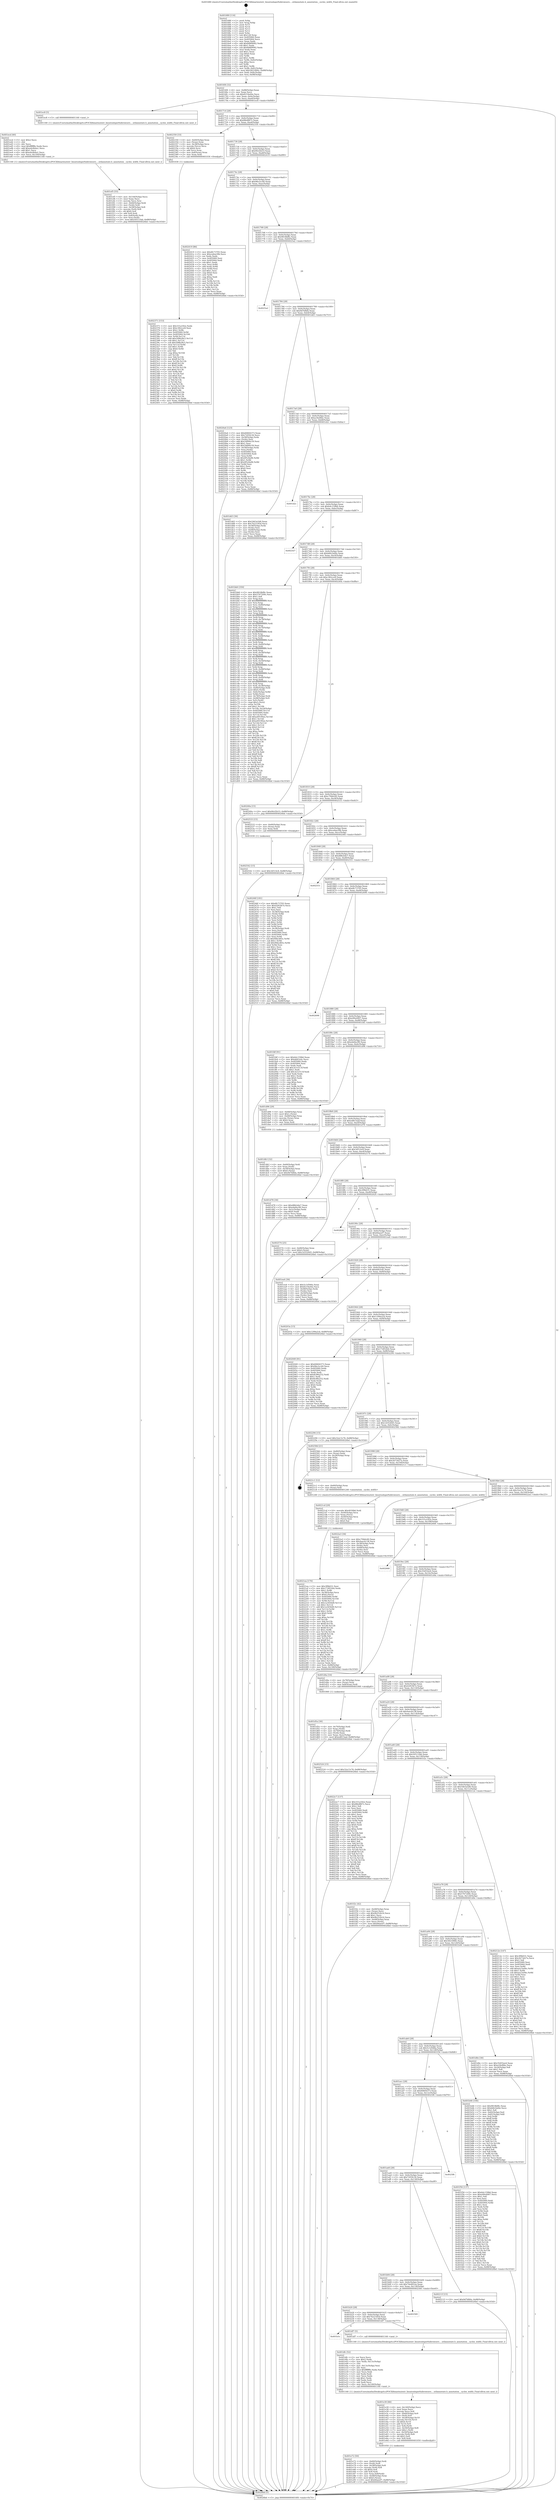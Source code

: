 digraph "0x401680" {
  label = "0x401680 (/mnt/c/Users/mathe/Desktop/tcc/POCII/binaries/extr_linuxtoolsperfuibrowsers....utilannotate.h_annotation__cycles_width_Final-ollvm.out::main(0))"
  labelloc = "t"
  node[shape=record]

  Entry [label="",width=0.3,height=0.3,shape=circle,fillcolor=black,style=filled]
  "0x4016f4" [label="{
     0x4016f4 [32]\l
     | [instrs]\l
     &nbsp;&nbsp;0x4016f4 \<+6\>: mov -0x88(%rbp),%eax\l
     &nbsp;&nbsp;0x4016fa \<+2\>: mov %eax,%ecx\l
     &nbsp;&nbsp;0x4016fc \<+6\>: sub $0x8219a44e,%ecx\l
     &nbsp;&nbsp;0x401702 \<+6\>: mov %eax,-0x9c(%rbp)\l
     &nbsp;&nbsp;0x401708 \<+6\>: mov %ecx,-0xa0(%rbp)\l
     &nbsp;&nbsp;0x40170e \<+6\>: je 0000000000401ec8 \<main+0x848\>\l
  }"]
  "0x401ec8" [label="{
     0x401ec8 [5]\l
     | [instrs]\l
     &nbsp;&nbsp;0x401ec8 \<+5\>: call 0000000000401160 \<next_i\>\l
     | [calls]\l
     &nbsp;&nbsp;0x401160 \{1\} (/mnt/c/Users/mathe/Desktop/tcc/POCII/binaries/extr_linuxtoolsperfuibrowsers....utilannotate.h_annotation__cycles_width_Final-ollvm.out::next_i)\l
  }"]
  "0x401714" [label="{
     0x401714 [28]\l
     | [instrs]\l
     &nbsp;&nbsp;0x401714 \<+5\>: jmp 0000000000401719 \<main+0x99\>\l
     &nbsp;&nbsp;0x401719 \<+6\>: mov -0x9c(%rbp),%eax\l
     &nbsp;&nbsp;0x40171f \<+5\>: sub $0x88e8f67c,%eax\l
     &nbsp;&nbsp;0x401724 \<+6\>: mov %eax,-0xa4(%rbp)\l
     &nbsp;&nbsp;0x40172a \<+6\>: je 0000000000402350 \<main+0xcd0\>\l
  }"]
  Exit [label="",width=0.3,height=0.3,shape=circle,fillcolor=black,style=filled,peripheries=2]
  "0x402350" [label="{
     0x402350 [33]\l
     | [instrs]\l
     &nbsp;&nbsp;0x402350 \<+4\>: mov -0x60(%rbp),%rax\l
     &nbsp;&nbsp;0x402354 \<+3\>: mov (%rax),%rax\l
     &nbsp;&nbsp;0x402357 \<+4\>: mov -0x38(%rbp),%rcx\l
     &nbsp;&nbsp;0x40235b \<+3\>: movslq (%rcx),%rcx\l
     &nbsp;&nbsp;0x40235e \<+4\>: shl $0x4,%rcx\l
     &nbsp;&nbsp;0x402362 \<+3\>: add %rcx,%rax\l
     &nbsp;&nbsp;0x402365 \<+4\>: mov 0x8(%rax),%rax\l
     &nbsp;&nbsp;0x402369 \<+3\>: mov %rax,%rdi\l
     &nbsp;&nbsp;0x40236c \<+5\>: call 0000000000401030 \<free@plt\>\l
     | [calls]\l
     &nbsp;&nbsp;0x401030 \{1\} (unknown)\l
  }"]
  "0x401730" [label="{
     0x401730 [28]\l
     | [instrs]\l
     &nbsp;&nbsp;0x401730 \<+5\>: jmp 0000000000401735 \<main+0xb5\>\l
     &nbsp;&nbsp;0x401735 \<+6\>: mov -0x9c(%rbp),%eax\l
     &nbsp;&nbsp;0x40173b \<+5\>: sub $0x90cf2b33,%eax\l
     &nbsp;&nbsp;0x401740 \<+6\>: mov %eax,-0xa8(%rbp)\l
     &nbsp;&nbsp;0x401746 \<+6\>: je 0000000000402419 \<main+0xd99\>\l
  }"]
  "0x402542" [label="{
     0x402542 [15]\l
     | [instrs]\l
     &nbsp;&nbsp;0x402542 \<+10\>: movl $0x3d514c8,-0x88(%rbp)\l
     &nbsp;&nbsp;0x40254c \<+5\>: jmp 00000000004026bd \<main+0x103d\>\l
  }"]
  "0x402419" [label="{
     0x402419 [86]\l
     | [instrs]\l
     &nbsp;&nbsp;0x402419 \<+5\>: mov $0xdfc73705,%eax\l
     &nbsp;&nbsp;0x40241e \<+5\>: mov $0xcedea39b,%ecx\l
     &nbsp;&nbsp;0x402423 \<+2\>: xor %edx,%edx\l
     &nbsp;&nbsp;0x402425 \<+7\>: mov 0x405060,%esi\l
     &nbsp;&nbsp;0x40242c \<+7\>: mov 0x405064,%edi\l
     &nbsp;&nbsp;0x402433 \<+3\>: sub $0x1,%edx\l
     &nbsp;&nbsp;0x402436 \<+3\>: mov %esi,%r8d\l
     &nbsp;&nbsp;0x402439 \<+3\>: add %edx,%r8d\l
     &nbsp;&nbsp;0x40243c \<+4\>: imul %r8d,%esi\l
     &nbsp;&nbsp;0x402440 \<+3\>: and $0x1,%esi\l
     &nbsp;&nbsp;0x402443 \<+3\>: cmp $0x0,%esi\l
     &nbsp;&nbsp;0x402446 \<+4\>: sete %r9b\l
     &nbsp;&nbsp;0x40244a \<+3\>: cmp $0xa,%edi\l
     &nbsp;&nbsp;0x40244d \<+4\>: setl %r10b\l
     &nbsp;&nbsp;0x402451 \<+3\>: mov %r9b,%r11b\l
     &nbsp;&nbsp;0x402454 \<+3\>: and %r10b,%r11b\l
     &nbsp;&nbsp;0x402457 \<+3\>: xor %r10b,%r9b\l
     &nbsp;&nbsp;0x40245a \<+3\>: or %r9b,%r11b\l
     &nbsp;&nbsp;0x40245d \<+4\>: test $0x1,%r11b\l
     &nbsp;&nbsp;0x402461 \<+3\>: cmovne %ecx,%eax\l
     &nbsp;&nbsp;0x402464 \<+6\>: mov %eax,-0x88(%rbp)\l
     &nbsp;&nbsp;0x40246a \<+5\>: jmp 00000000004026bd \<main+0x103d\>\l
  }"]
  "0x40174c" [label="{
     0x40174c [28]\l
     | [instrs]\l
     &nbsp;&nbsp;0x40174c \<+5\>: jmp 0000000000401751 \<main+0xd1\>\l
     &nbsp;&nbsp;0x401751 \<+6\>: mov -0x9c(%rbp),%eax\l
     &nbsp;&nbsp;0x401757 \<+5\>: sub $0x96e3cc40,%eax\l
     &nbsp;&nbsp;0x40175c \<+6\>: mov %eax,-0xac(%rbp)\l
     &nbsp;&nbsp;0x401762 \<+6\>: je 00000000004020a4 \<main+0xa24\>\l
  }"]
  "0x402371" [label="{
     0x402371 [153]\l
     | [instrs]\l
     &nbsp;&nbsp;0x402371 \<+5\>: mov $0x331a182e,%edx\l
     &nbsp;&nbsp;0x402376 \<+5\>: mov $0xc382cce9,%esi\l
     &nbsp;&nbsp;0x40237b \<+3\>: mov $0x1,%r8b\l
     &nbsp;&nbsp;0x40237e \<+8\>: mov 0x405060,%r9d\l
     &nbsp;&nbsp;0x402386 \<+8\>: mov 0x405064,%r10d\l
     &nbsp;&nbsp;0x40238e \<+3\>: mov %r9d,%r11d\l
     &nbsp;&nbsp;0x402391 \<+7\>: add $0x508b28c5,%r11d\l
     &nbsp;&nbsp;0x402398 \<+4\>: sub $0x1,%r11d\l
     &nbsp;&nbsp;0x40239c \<+7\>: sub $0x508b28c5,%r11d\l
     &nbsp;&nbsp;0x4023a3 \<+4\>: imul %r11d,%r9d\l
     &nbsp;&nbsp;0x4023a7 \<+4\>: and $0x1,%r9d\l
     &nbsp;&nbsp;0x4023ab \<+4\>: cmp $0x0,%r9d\l
     &nbsp;&nbsp;0x4023af \<+3\>: sete %bl\l
     &nbsp;&nbsp;0x4023b2 \<+4\>: cmp $0xa,%r10d\l
     &nbsp;&nbsp;0x4023b6 \<+4\>: setl %r14b\l
     &nbsp;&nbsp;0x4023ba \<+3\>: mov %bl,%r15b\l
     &nbsp;&nbsp;0x4023bd \<+4\>: xor $0xff,%r15b\l
     &nbsp;&nbsp;0x4023c1 \<+3\>: mov %r14b,%r12b\l
     &nbsp;&nbsp;0x4023c4 \<+4\>: xor $0xff,%r12b\l
     &nbsp;&nbsp;0x4023c8 \<+4\>: xor $0x0,%r8b\l
     &nbsp;&nbsp;0x4023cc \<+3\>: mov %r15b,%r13b\l
     &nbsp;&nbsp;0x4023cf \<+4\>: and $0x0,%r13b\l
     &nbsp;&nbsp;0x4023d3 \<+3\>: and %r8b,%bl\l
     &nbsp;&nbsp;0x4023d6 \<+3\>: mov %r12b,%al\l
     &nbsp;&nbsp;0x4023d9 \<+2\>: and $0x0,%al\l
     &nbsp;&nbsp;0x4023db \<+3\>: and %r8b,%r14b\l
     &nbsp;&nbsp;0x4023de \<+3\>: or %bl,%r13b\l
     &nbsp;&nbsp;0x4023e1 \<+3\>: or %r14b,%al\l
     &nbsp;&nbsp;0x4023e4 \<+3\>: xor %al,%r13b\l
     &nbsp;&nbsp;0x4023e7 \<+3\>: or %r12b,%r15b\l
     &nbsp;&nbsp;0x4023ea \<+4\>: xor $0xff,%r15b\l
     &nbsp;&nbsp;0x4023ee \<+4\>: or $0x0,%r8b\l
     &nbsp;&nbsp;0x4023f2 \<+3\>: and %r8b,%r15b\l
     &nbsp;&nbsp;0x4023f5 \<+3\>: or %r15b,%r13b\l
     &nbsp;&nbsp;0x4023f8 \<+4\>: test $0x1,%r13b\l
     &nbsp;&nbsp;0x4023fc \<+3\>: cmovne %esi,%edx\l
     &nbsp;&nbsp;0x4023ff \<+6\>: mov %edx,-0x88(%rbp)\l
     &nbsp;&nbsp;0x402405 \<+5\>: jmp 00000000004026bd \<main+0x103d\>\l
  }"]
  "0x4020a4" [label="{
     0x4020a4 [123]\l
     | [instrs]\l
     &nbsp;&nbsp;0x4020a4 \<+5\>: mov $0x60604373,%eax\l
     &nbsp;&nbsp;0x4020a9 \<+5\>: mov $0x7205fc34,%ecx\l
     &nbsp;&nbsp;0x4020ae \<+4\>: mov -0x58(%rbp),%rdx\l
     &nbsp;&nbsp;0x4020b2 \<+2\>: mov (%rdx),%esi\l
     &nbsp;&nbsp;0x4020b4 \<+6\>: add $0x54890c59,%esi\l
     &nbsp;&nbsp;0x4020ba \<+3\>: add $0x1,%esi\l
     &nbsp;&nbsp;0x4020bd \<+6\>: sub $0x54890c59,%esi\l
     &nbsp;&nbsp;0x4020c3 \<+4\>: mov -0x58(%rbp),%rdx\l
     &nbsp;&nbsp;0x4020c7 \<+2\>: mov %esi,(%rdx)\l
     &nbsp;&nbsp;0x4020c9 \<+7\>: mov 0x405060,%esi\l
     &nbsp;&nbsp;0x4020d0 \<+7\>: mov 0x405064,%edi\l
     &nbsp;&nbsp;0x4020d7 \<+3\>: mov %esi,%r8d\l
     &nbsp;&nbsp;0x4020da \<+7\>: sub $0x4f5c8a96,%r8d\l
     &nbsp;&nbsp;0x4020e1 \<+4\>: sub $0x1,%r8d\l
     &nbsp;&nbsp;0x4020e5 \<+7\>: add $0x4f5c8a96,%r8d\l
     &nbsp;&nbsp;0x4020ec \<+4\>: imul %r8d,%esi\l
     &nbsp;&nbsp;0x4020f0 \<+3\>: and $0x1,%esi\l
     &nbsp;&nbsp;0x4020f3 \<+3\>: cmp $0x0,%esi\l
     &nbsp;&nbsp;0x4020f6 \<+4\>: sete %r9b\l
     &nbsp;&nbsp;0x4020fa \<+3\>: cmp $0xa,%edi\l
     &nbsp;&nbsp;0x4020fd \<+4\>: setl %r10b\l
     &nbsp;&nbsp;0x402101 \<+3\>: mov %r9b,%r11b\l
     &nbsp;&nbsp;0x402104 \<+3\>: and %r10b,%r11b\l
     &nbsp;&nbsp;0x402107 \<+3\>: xor %r10b,%r9b\l
     &nbsp;&nbsp;0x40210a \<+3\>: or %r9b,%r11b\l
     &nbsp;&nbsp;0x40210d \<+4\>: test $0x1,%r11b\l
     &nbsp;&nbsp;0x402111 \<+3\>: cmovne %ecx,%eax\l
     &nbsp;&nbsp;0x402114 \<+6\>: mov %eax,-0x88(%rbp)\l
     &nbsp;&nbsp;0x40211a \<+5\>: jmp 00000000004026bd \<main+0x103d\>\l
  }"]
  "0x401768" [label="{
     0x401768 [28]\l
     | [instrs]\l
     &nbsp;&nbsp;0x401768 \<+5\>: jmp 000000000040176d \<main+0xed\>\l
     &nbsp;&nbsp;0x40176d \<+6\>: mov -0x9c(%rbp),%eax\l
     &nbsp;&nbsp;0x401773 \<+5\>: sub $0x9818bf8c,%eax\l
     &nbsp;&nbsp;0x401778 \<+6\>: mov %eax,-0xb0(%rbp)\l
     &nbsp;&nbsp;0x40177e \<+6\>: je 00000000004025a2 \<main+0xf22\>\l
  }"]
  "0x4021ea" [label="{
     0x4021ea [170]\l
     | [instrs]\l
     &nbsp;&nbsp;0x4021ea \<+5\>: mov $0x3f9b031,%esi\l
     &nbsp;&nbsp;0x4021ef \<+5\>: mov $0x172852b4,%edx\l
     &nbsp;&nbsp;0x4021f4 \<+3\>: mov $0x1,%r8b\l
     &nbsp;&nbsp;0x4021f7 \<+4\>: mov -0x38(%rbp),%rcx\l
     &nbsp;&nbsp;0x4021fb \<+6\>: movl $0x0,(%rcx)\l
     &nbsp;&nbsp;0x402201 \<+8\>: mov 0x405060,%r9d\l
     &nbsp;&nbsp;0x402209 \<+8\>: mov 0x405064,%r10d\l
     &nbsp;&nbsp;0x402211 \<+3\>: mov %r9d,%r11d\l
     &nbsp;&nbsp;0x402214 \<+7\>: sub $0x1a3456d9,%r11d\l
     &nbsp;&nbsp;0x40221b \<+4\>: sub $0x1,%r11d\l
     &nbsp;&nbsp;0x40221f \<+7\>: add $0x1a3456d9,%r11d\l
     &nbsp;&nbsp;0x402226 \<+4\>: imul %r11d,%r9d\l
     &nbsp;&nbsp;0x40222a \<+4\>: and $0x1,%r9d\l
     &nbsp;&nbsp;0x40222e \<+4\>: cmp $0x0,%r9d\l
     &nbsp;&nbsp;0x402232 \<+3\>: sete %bl\l
     &nbsp;&nbsp;0x402235 \<+4\>: cmp $0xa,%r10d\l
     &nbsp;&nbsp;0x402239 \<+4\>: setl %r14b\l
     &nbsp;&nbsp;0x40223d \<+3\>: mov %bl,%r15b\l
     &nbsp;&nbsp;0x402240 \<+4\>: xor $0xff,%r15b\l
     &nbsp;&nbsp;0x402244 \<+3\>: mov %r14b,%r12b\l
     &nbsp;&nbsp;0x402247 \<+4\>: xor $0xff,%r12b\l
     &nbsp;&nbsp;0x40224b \<+4\>: xor $0x1,%r8b\l
     &nbsp;&nbsp;0x40224f \<+3\>: mov %r15b,%r13b\l
     &nbsp;&nbsp;0x402252 \<+4\>: and $0xff,%r13b\l
     &nbsp;&nbsp;0x402256 \<+3\>: and %r8b,%bl\l
     &nbsp;&nbsp;0x402259 \<+3\>: mov %r12b,%cl\l
     &nbsp;&nbsp;0x40225c \<+3\>: and $0xff,%cl\l
     &nbsp;&nbsp;0x40225f \<+3\>: and %r8b,%r14b\l
     &nbsp;&nbsp;0x402262 \<+3\>: or %bl,%r13b\l
     &nbsp;&nbsp;0x402265 \<+3\>: or %r14b,%cl\l
     &nbsp;&nbsp;0x402268 \<+3\>: xor %cl,%r13b\l
     &nbsp;&nbsp;0x40226b \<+3\>: or %r12b,%r15b\l
     &nbsp;&nbsp;0x40226e \<+4\>: xor $0xff,%r15b\l
     &nbsp;&nbsp;0x402272 \<+4\>: or $0x1,%r8b\l
     &nbsp;&nbsp;0x402276 \<+3\>: and %r8b,%r15b\l
     &nbsp;&nbsp;0x402279 \<+3\>: or %r15b,%r13b\l
     &nbsp;&nbsp;0x40227c \<+4\>: test $0x1,%r13b\l
     &nbsp;&nbsp;0x402280 \<+3\>: cmovne %edx,%esi\l
     &nbsp;&nbsp;0x402283 \<+6\>: mov %esi,-0x88(%rbp)\l
     &nbsp;&nbsp;0x402289 \<+6\>: mov %eax,-0x148(%rbp)\l
     &nbsp;&nbsp;0x40228f \<+5\>: jmp 00000000004026bd \<main+0x103d\>\l
  }"]
  "0x4025a2" [label="{
     0x4025a2\l
  }", style=dashed]
  "0x401784" [label="{
     0x401784 [28]\l
     | [instrs]\l
     &nbsp;&nbsp;0x401784 \<+5\>: jmp 0000000000401789 \<main+0x109\>\l
     &nbsp;&nbsp;0x401789 \<+6\>: mov -0x9c(%rbp),%eax\l
     &nbsp;&nbsp;0x40178f \<+5\>: sub $0x9d7bfbfa,%eax\l
     &nbsp;&nbsp;0x401794 \<+6\>: mov %eax,-0xb4(%rbp)\l
     &nbsp;&nbsp;0x40179a \<+6\>: je 0000000000401dd3 \<main+0x753\>\l
  }"]
  "0x4021cd" [label="{
     0x4021cd [29]\l
     | [instrs]\l
     &nbsp;&nbsp;0x4021cd \<+10\>: movabs $0x4030b6,%rdi\l
     &nbsp;&nbsp;0x4021d7 \<+4\>: mov -0x40(%rbp),%rcx\l
     &nbsp;&nbsp;0x4021db \<+2\>: mov %eax,(%rcx)\l
     &nbsp;&nbsp;0x4021dd \<+4\>: mov -0x40(%rbp),%rcx\l
     &nbsp;&nbsp;0x4021e1 \<+2\>: mov (%rcx),%esi\l
     &nbsp;&nbsp;0x4021e3 \<+2\>: mov $0x0,%al\l
     &nbsp;&nbsp;0x4021e5 \<+5\>: call 0000000000401040 \<printf@plt\>\l
     | [calls]\l
     &nbsp;&nbsp;0x401040 \{1\} (unknown)\l
  }"]
  "0x401dd3" [label="{
     0x401dd3 [36]\l
     | [instrs]\l
     &nbsp;&nbsp;0x401dd3 \<+5\>: mov $0x5463a5d6,%eax\l
     &nbsp;&nbsp;0x401dd8 \<+5\>: mov $0x7b22185d,%ecx\l
     &nbsp;&nbsp;0x401ddd \<+4\>: mov -0x58(%rbp),%rdx\l
     &nbsp;&nbsp;0x401de1 \<+2\>: mov (%rdx),%esi\l
     &nbsp;&nbsp;0x401de3 \<+4\>: mov -0x68(%rbp),%rdx\l
     &nbsp;&nbsp;0x401de7 \<+2\>: cmp (%rdx),%esi\l
     &nbsp;&nbsp;0x401de9 \<+3\>: cmovl %ecx,%eax\l
     &nbsp;&nbsp;0x401dec \<+6\>: mov %eax,-0x88(%rbp)\l
     &nbsp;&nbsp;0x401df2 \<+5\>: jmp 00000000004026bd \<main+0x103d\>\l
  }"]
  "0x4017a0" [label="{
     0x4017a0 [28]\l
     | [instrs]\l
     &nbsp;&nbsp;0x4017a0 \<+5\>: jmp 00000000004017a5 \<main+0x125\>\l
     &nbsp;&nbsp;0x4017a5 \<+6\>: mov -0x9c(%rbp),%eax\l
     &nbsp;&nbsp;0x4017ab \<+5\>: sub $0xa34ef6bc,%eax\l
     &nbsp;&nbsp;0x4017b0 \<+6\>: mov %eax,-0xb8(%rbp)\l
     &nbsp;&nbsp;0x4017b6 \<+6\>: je 0000000000401d2c \<main+0x6ac\>\l
  }"]
  "0x401ef5" [label="{
     0x401ef5 [55]\l
     | [instrs]\l
     &nbsp;&nbsp;0x401ef5 \<+6\>: mov -0x144(%rbp),%ecx\l
     &nbsp;&nbsp;0x401efb \<+3\>: imul %eax,%ecx\l
     &nbsp;&nbsp;0x401efe \<+3\>: movslq %ecx,%rsi\l
     &nbsp;&nbsp;0x401f01 \<+4\>: mov -0x60(%rbp),%rdi\l
     &nbsp;&nbsp;0x401f05 \<+3\>: mov (%rdi),%rdi\l
     &nbsp;&nbsp;0x401f08 \<+4\>: mov -0x58(%rbp),%r8\l
     &nbsp;&nbsp;0x401f0c \<+3\>: movslq (%r8),%r8\l
     &nbsp;&nbsp;0x401f0f \<+4\>: shl $0x4,%r8\l
     &nbsp;&nbsp;0x401f13 \<+3\>: add %r8,%rdi\l
     &nbsp;&nbsp;0x401f16 \<+4\>: mov 0x8(%rdi),%rdi\l
     &nbsp;&nbsp;0x401f1a \<+3\>: mov %rsi,(%rdi)\l
     &nbsp;&nbsp;0x401f1d \<+10\>: movl $0x50511fab,-0x88(%rbp)\l
     &nbsp;&nbsp;0x401f27 \<+5\>: jmp 00000000004026bd \<main+0x103d\>\l
  }"]
  "0x401d2c" [label="{
     0x401d2c\l
  }", style=dashed]
  "0x4017bc" [label="{
     0x4017bc [28]\l
     | [instrs]\l
     &nbsp;&nbsp;0x4017bc \<+5\>: jmp 00000000004017c1 \<main+0x141\>\l
     &nbsp;&nbsp;0x4017c1 \<+6\>: mov -0x9c(%rbp),%eax\l
     &nbsp;&nbsp;0x4017c7 \<+5\>: sub $0xb4c159b6,%eax\l
     &nbsp;&nbsp;0x4017cc \<+6\>: mov %eax,-0xbc(%rbp)\l
     &nbsp;&nbsp;0x4017d2 \<+6\>: je 00000000004025e7 \<main+0xf67\>\l
  }"]
  "0x401ecd" [label="{
     0x401ecd [40]\l
     | [instrs]\l
     &nbsp;&nbsp;0x401ecd \<+5\>: mov $0x2,%ecx\l
     &nbsp;&nbsp;0x401ed2 \<+1\>: cltd\l
     &nbsp;&nbsp;0x401ed3 \<+2\>: idiv %ecx\l
     &nbsp;&nbsp;0x401ed5 \<+6\>: imul $0xfffffffe,%edx,%ecx\l
     &nbsp;&nbsp;0x401edb \<+6\>: add $0xedc6b4a1,%ecx\l
     &nbsp;&nbsp;0x401ee1 \<+3\>: add $0x1,%ecx\l
     &nbsp;&nbsp;0x401ee4 \<+6\>: sub $0xedc6b4a1,%ecx\l
     &nbsp;&nbsp;0x401eea \<+6\>: mov %ecx,-0x144(%rbp)\l
     &nbsp;&nbsp;0x401ef0 \<+5\>: call 0000000000401160 \<next_i\>\l
     | [calls]\l
     &nbsp;&nbsp;0x401160 \{1\} (/mnt/c/Users/mathe/Desktop/tcc/POCII/binaries/extr_linuxtoolsperfuibrowsers....utilannotate.h_annotation__cycles_width_Final-ollvm.out::next_i)\l
  }"]
  "0x4025e7" [label="{
     0x4025e7\l
  }", style=dashed]
  "0x4017d8" [label="{
     0x4017d8 [28]\l
     | [instrs]\l
     &nbsp;&nbsp;0x4017d8 \<+5\>: jmp 00000000004017dd \<main+0x15d\>\l
     &nbsp;&nbsp;0x4017dd \<+6\>: mov -0x9c(%rbp),%eax\l
     &nbsp;&nbsp;0x4017e3 \<+5\>: sub $0xb6b1bd4e,%eax\l
     &nbsp;&nbsp;0x4017e8 \<+6\>: mov %eax,-0xc0(%rbp)\l
     &nbsp;&nbsp;0x4017ee \<+6\>: je 0000000000401bb0 \<main+0x530\>\l
  }"]
  "0x401e72" [label="{
     0x401e72 [50]\l
     | [instrs]\l
     &nbsp;&nbsp;0x401e72 \<+4\>: mov -0x60(%rbp),%rdi\l
     &nbsp;&nbsp;0x401e76 \<+3\>: mov (%rdi),%rdi\l
     &nbsp;&nbsp;0x401e79 \<+4\>: mov -0x58(%rbp),%r8\l
     &nbsp;&nbsp;0x401e7d \<+3\>: movslq (%r8),%r8\l
     &nbsp;&nbsp;0x401e80 \<+4\>: shl $0x4,%r8\l
     &nbsp;&nbsp;0x401e84 \<+3\>: add %r8,%rdi\l
     &nbsp;&nbsp;0x401e87 \<+4\>: mov %rax,0x8(%rdi)\l
     &nbsp;&nbsp;0x401e8b \<+4\>: mov -0x48(%rbp),%rax\l
     &nbsp;&nbsp;0x401e8f \<+6\>: movl $0x0,(%rax)\l
     &nbsp;&nbsp;0x401e95 \<+10\>: movl $0x66aeef7,-0x88(%rbp)\l
     &nbsp;&nbsp;0x401e9f \<+5\>: jmp 00000000004026bd \<main+0x103d\>\l
  }"]
  "0x401bb0" [label="{
     0x401bb0 [350]\l
     | [instrs]\l
     &nbsp;&nbsp;0x401bb0 \<+5\>: mov $0x9818bf8c,%eax\l
     &nbsp;&nbsp;0x401bb5 \<+5\>: mov $0x5767209c,%ecx\l
     &nbsp;&nbsp;0x401bba \<+2\>: mov $0x1,%dl\l
     &nbsp;&nbsp;0x401bbc \<+3\>: mov %rsp,%rsi\l
     &nbsp;&nbsp;0x401bbf \<+4\>: add $0xfffffffffffffff0,%rsi\l
     &nbsp;&nbsp;0x401bc3 \<+3\>: mov %rsi,%rsp\l
     &nbsp;&nbsp;0x401bc6 \<+4\>: mov %rsi,-0x80(%rbp)\l
     &nbsp;&nbsp;0x401bca \<+3\>: mov %rsp,%rsi\l
     &nbsp;&nbsp;0x401bcd \<+4\>: add $0xfffffffffffffff0,%rsi\l
     &nbsp;&nbsp;0x401bd1 \<+3\>: mov %rsi,%rsp\l
     &nbsp;&nbsp;0x401bd4 \<+3\>: mov %rsp,%rdi\l
     &nbsp;&nbsp;0x401bd7 \<+4\>: add $0xfffffffffffffff0,%rdi\l
     &nbsp;&nbsp;0x401bdb \<+3\>: mov %rdi,%rsp\l
     &nbsp;&nbsp;0x401bde \<+4\>: mov %rdi,-0x78(%rbp)\l
     &nbsp;&nbsp;0x401be2 \<+3\>: mov %rsp,%rdi\l
     &nbsp;&nbsp;0x401be5 \<+4\>: add $0xfffffffffffffff0,%rdi\l
     &nbsp;&nbsp;0x401be9 \<+3\>: mov %rdi,%rsp\l
     &nbsp;&nbsp;0x401bec \<+4\>: mov %rdi,-0x70(%rbp)\l
     &nbsp;&nbsp;0x401bf0 \<+3\>: mov %rsp,%rdi\l
     &nbsp;&nbsp;0x401bf3 \<+4\>: add $0xfffffffffffffff0,%rdi\l
     &nbsp;&nbsp;0x401bf7 \<+3\>: mov %rdi,%rsp\l
     &nbsp;&nbsp;0x401bfa \<+4\>: mov %rdi,-0x68(%rbp)\l
     &nbsp;&nbsp;0x401bfe \<+3\>: mov %rsp,%rdi\l
     &nbsp;&nbsp;0x401c01 \<+4\>: add $0xfffffffffffffff0,%rdi\l
     &nbsp;&nbsp;0x401c05 \<+3\>: mov %rdi,%rsp\l
     &nbsp;&nbsp;0x401c08 \<+4\>: mov %rdi,-0x60(%rbp)\l
     &nbsp;&nbsp;0x401c0c \<+3\>: mov %rsp,%rdi\l
     &nbsp;&nbsp;0x401c0f \<+4\>: add $0xfffffffffffffff0,%rdi\l
     &nbsp;&nbsp;0x401c13 \<+3\>: mov %rdi,%rsp\l
     &nbsp;&nbsp;0x401c16 \<+4\>: mov %rdi,-0x58(%rbp)\l
     &nbsp;&nbsp;0x401c1a \<+3\>: mov %rsp,%rdi\l
     &nbsp;&nbsp;0x401c1d \<+4\>: add $0xfffffffffffffff0,%rdi\l
     &nbsp;&nbsp;0x401c21 \<+3\>: mov %rdi,%rsp\l
     &nbsp;&nbsp;0x401c24 \<+4\>: mov %rdi,-0x50(%rbp)\l
     &nbsp;&nbsp;0x401c28 \<+3\>: mov %rsp,%rdi\l
     &nbsp;&nbsp;0x401c2b \<+4\>: add $0xfffffffffffffff0,%rdi\l
     &nbsp;&nbsp;0x401c2f \<+3\>: mov %rdi,%rsp\l
     &nbsp;&nbsp;0x401c32 \<+4\>: mov %rdi,-0x48(%rbp)\l
     &nbsp;&nbsp;0x401c36 \<+3\>: mov %rsp,%rdi\l
     &nbsp;&nbsp;0x401c39 \<+4\>: add $0xfffffffffffffff0,%rdi\l
     &nbsp;&nbsp;0x401c3d \<+3\>: mov %rdi,%rsp\l
     &nbsp;&nbsp;0x401c40 \<+4\>: mov %rdi,-0x40(%rbp)\l
     &nbsp;&nbsp;0x401c44 \<+3\>: mov %rsp,%rdi\l
     &nbsp;&nbsp;0x401c47 \<+4\>: add $0xfffffffffffffff0,%rdi\l
     &nbsp;&nbsp;0x401c4b \<+3\>: mov %rdi,%rsp\l
     &nbsp;&nbsp;0x401c4e \<+4\>: mov %rdi,-0x38(%rbp)\l
     &nbsp;&nbsp;0x401c52 \<+4\>: mov -0x80(%rbp),%rdi\l
     &nbsp;&nbsp;0x401c56 \<+6\>: movl $0x0,(%rdi)\l
     &nbsp;&nbsp;0x401c5c \<+7\>: mov -0x8c(%rbp),%r8d\l
     &nbsp;&nbsp;0x401c63 \<+3\>: mov %r8d,(%rsi)\l
     &nbsp;&nbsp;0x401c66 \<+4\>: mov -0x78(%rbp),%rdi\l
     &nbsp;&nbsp;0x401c6a \<+7\>: mov -0x98(%rbp),%r9\l
     &nbsp;&nbsp;0x401c71 \<+3\>: mov %r9,(%rdi)\l
     &nbsp;&nbsp;0x401c74 \<+3\>: cmpl $0x2,(%rsi)\l
     &nbsp;&nbsp;0x401c77 \<+4\>: setne %r10b\l
     &nbsp;&nbsp;0x401c7b \<+4\>: and $0x1,%r10b\l
     &nbsp;&nbsp;0x401c7f \<+4\>: mov %r10b,-0x2d(%rbp)\l
     &nbsp;&nbsp;0x401c83 \<+8\>: mov 0x405060,%r11d\l
     &nbsp;&nbsp;0x401c8b \<+7\>: mov 0x405064,%ebx\l
     &nbsp;&nbsp;0x401c92 \<+3\>: mov %r11d,%r14d\l
     &nbsp;&nbsp;0x401c95 \<+7\>: add $0xa49190ee,%r14d\l
     &nbsp;&nbsp;0x401c9c \<+4\>: sub $0x1,%r14d\l
     &nbsp;&nbsp;0x401ca0 \<+7\>: sub $0xa49190ee,%r14d\l
     &nbsp;&nbsp;0x401ca7 \<+4\>: imul %r14d,%r11d\l
     &nbsp;&nbsp;0x401cab \<+4\>: and $0x1,%r11d\l
     &nbsp;&nbsp;0x401caf \<+4\>: cmp $0x0,%r11d\l
     &nbsp;&nbsp;0x401cb3 \<+4\>: sete %r10b\l
     &nbsp;&nbsp;0x401cb7 \<+3\>: cmp $0xa,%ebx\l
     &nbsp;&nbsp;0x401cba \<+4\>: setl %r15b\l
     &nbsp;&nbsp;0x401cbe \<+3\>: mov %r10b,%r12b\l
     &nbsp;&nbsp;0x401cc1 \<+4\>: xor $0xff,%r12b\l
     &nbsp;&nbsp;0x401cc5 \<+3\>: mov %r15b,%r13b\l
     &nbsp;&nbsp;0x401cc8 \<+4\>: xor $0xff,%r13b\l
     &nbsp;&nbsp;0x401ccc \<+3\>: xor $0x1,%dl\l
     &nbsp;&nbsp;0x401ccf \<+3\>: mov %r12b,%sil\l
     &nbsp;&nbsp;0x401cd2 \<+4\>: and $0xff,%sil\l
     &nbsp;&nbsp;0x401cd6 \<+3\>: and %dl,%r10b\l
     &nbsp;&nbsp;0x401cd9 \<+3\>: mov %r13b,%dil\l
     &nbsp;&nbsp;0x401cdc \<+4\>: and $0xff,%dil\l
     &nbsp;&nbsp;0x401ce0 \<+3\>: and %dl,%r15b\l
     &nbsp;&nbsp;0x401ce3 \<+3\>: or %r10b,%sil\l
     &nbsp;&nbsp;0x401ce6 \<+3\>: or %r15b,%dil\l
     &nbsp;&nbsp;0x401ce9 \<+3\>: xor %dil,%sil\l
     &nbsp;&nbsp;0x401cec \<+3\>: or %r13b,%r12b\l
     &nbsp;&nbsp;0x401cef \<+4\>: xor $0xff,%r12b\l
     &nbsp;&nbsp;0x401cf3 \<+3\>: or $0x1,%dl\l
     &nbsp;&nbsp;0x401cf6 \<+3\>: and %dl,%r12b\l
     &nbsp;&nbsp;0x401cf9 \<+3\>: or %r12b,%sil\l
     &nbsp;&nbsp;0x401cfc \<+4\>: test $0x1,%sil\l
     &nbsp;&nbsp;0x401d00 \<+3\>: cmovne %ecx,%eax\l
     &nbsp;&nbsp;0x401d03 \<+6\>: mov %eax,-0x88(%rbp)\l
     &nbsp;&nbsp;0x401d09 \<+5\>: jmp 00000000004026bd \<main+0x103d\>\l
  }"]
  "0x4017f4" [label="{
     0x4017f4 [28]\l
     | [instrs]\l
     &nbsp;&nbsp;0x4017f4 \<+5\>: jmp 00000000004017f9 \<main+0x179\>\l
     &nbsp;&nbsp;0x4017f9 \<+6\>: mov -0x9c(%rbp),%eax\l
     &nbsp;&nbsp;0x4017ff \<+5\>: sub $0xc382cce9,%eax\l
     &nbsp;&nbsp;0x401804 \<+6\>: mov %eax,-0xc4(%rbp)\l
     &nbsp;&nbsp;0x40180a \<+6\>: je 000000000040240a \<main+0xd8a\>\l
  }"]
  "0x401e30" [label="{
     0x401e30 [66]\l
     | [instrs]\l
     &nbsp;&nbsp;0x401e30 \<+6\>: mov -0x140(%rbp),%ecx\l
     &nbsp;&nbsp;0x401e36 \<+3\>: imul %eax,%ecx\l
     &nbsp;&nbsp;0x401e39 \<+3\>: movslq %ecx,%r8\l
     &nbsp;&nbsp;0x401e3c \<+4\>: mov -0x60(%rbp),%r9\l
     &nbsp;&nbsp;0x401e40 \<+3\>: mov (%r9),%r9\l
     &nbsp;&nbsp;0x401e43 \<+4\>: mov -0x58(%rbp),%r10\l
     &nbsp;&nbsp;0x401e47 \<+3\>: movslq (%r10),%r10\l
     &nbsp;&nbsp;0x401e4a \<+4\>: shl $0x4,%r10\l
     &nbsp;&nbsp;0x401e4e \<+3\>: add %r10,%r9\l
     &nbsp;&nbsp;0x401e51 \<+3\>: mov %r8,(%r9)\l
     &nbsp;&nbsp;0x401e54 \<+4\>: mov -0x50(%rbp),%r8\l
     &nbsp;&nbsp;0x401e58 \<+7\>: movl $0x1,(%r8)\l
     &nbsp;&nbsp;0x401e5f \<+4\>: mov -0x50(%rbp),%r8\l
     &nbsp;&nbsp;0x401e63 \<+3\>: movslq (%r8),%r8\l
     &nbsp;&nbsp;0x401e66 \<+4\>: shl $0x3,%r8\l
     &nbsp;&nbsp;0x401e6a \<+3\>: mov %r8,%rdi\l
     &nbsp;&nbsp;0x401e6d \<+5\>: call 0000000000401050 \<malloc@plt\>\l
     | [calls]\l
     &nbsp;&nbsp;0x401050 \{1\} (unknown)\l
  }"]
  "0x40240a" [label="{
     0x40240a [15]\l
     | [instrs]\l
     &nbsp;&nbsp;0x40240a \<+10\>: movl $0x90cf2b33,-0x88(%rbp)\l
     &nbsp;&nbsp;0x402414 \<+5\>: jmp 00000000004026bd \<main+0x103d\>\l
  }"]
  "0x401810" [label="{
     0x401810 [28]\l
     | [instrs]\l
     &nbsp;&nbsp;0x401810 \<+5\>: jmp 0000000000401815 \<main+0x195\>\l
     &nbsp;&nbsp;0x401815 \<+6\>: mov -0x9c(%rbp),%eax\l
     &nbsp;&nbsp;0x40181b \<+5\>: sub $0xc70b6c60,%eax\l
     &nbsp;&nbsp;0x401820 \<+6\>: mov %eax,-0xc8(%rbp)\l
     &nbsp;&nbsp;0x401826 \<+6\>: je 0000000000402533 \<main+0xeb3\>\l
  }"]
  "0x401dfc" [label="{
     0x401dfc [52]\l
     | [instrs]\l
     &nbsp;&nbsp;0x401dfc \<+2\>: xor %ecx,%ecx\l
     &nbsp;&nbsp;0x401dfe \<+5\>: mov $0x2,%edx\l
     &nbsp;&nbsp;0x401e03 \<+6\>: mov %edx,-0x13c(%rbp)\l
     &nbsp;&nbsp;0x401e09 \<+1\>: cltd\l
     &nbsp;&nbsp;0x401e0a \<+6\>: mov -0x13c(%rbp),%esi\l
     &nbsp;&nbsp;0x401e10 \<+2\>: idiv %esi\l
     &nbsp;&nbsp;0x401e12 \<+6\>: imul $0xfffffffe,%edx,%edx\l
     &nbsp;&nbsp;0x401e18 \<+2\>: mov %ecx,%edi\l
     &nbsp;&nbsp;0x401e1a \<+2\>: sub %edx,%edi\l
     &nbsp;&nbsp;0x401e1c \<+2\>: mov %ecx,%edx\l
     &nbsp;&nbsp;0x401e1e \<+3\>: sub $0x1,%edx\l
     &nbsp;&nbsp;0x401e21 \<+2\>: add %edx,%edi\l
     &nbsp;&nbsp;0x401e23 \<+2\>: sub %edi,%ecx\l
     &nbsp;&nbsp;0x401e25 \<+6\>: mov %ecx,-0x140(%rbp)\l
     &nbsp;&nbsp;0x401e2b \<+5\>: call 0000000000401160 \<next_i\>\l
     | [calls]\l
     &nbsp;&nbsp;0x401160 \{1\} (/mnt/c/Users/mathe/Desktop/tcc/POCII/binaries/extr_linuxtoolsperfuibrowsers....utilannotate.h_annotation__cycles_width_Final-ollvm.out::next_i)\l
  }"]
  "0x402533" [label="{
     0x402533 [15]\l
     | [instrs]\l
     &nbsp;&nbsp;0x402533 \<+4\>: mov -0x60(%rbp),%rax\l
     &nbsp;&nbsp;0x402537 \<+3\>: mov (%rax),%rax\l
     &nbsp;&nbsp;0x40253a \<+3\>: mov %rax,%rdi\l
     &nbsp;&nbsp;0x40253d \<+5\>: call 0000000000401030 \<free@plt\>\l
     | [calls]\l
     &nbsp;&nbsp;0x401030 \{1\} (unknown)\l
  }"]
  "0x40182c" [label="{
     0x40182c [28]\l
     | [instrs]\l
     &nbsp;&nbsp;0x40182c \<+5\>: jmp 0000000000401831 \<main+0x1b1\>\l
     &nbsp;&nbsp;0x401831 \<+6\>: mov -0x9c(%rbp),%eax\l
     &nbsp;&nbsp;0x401837 \<+5\>: sub $0xcedea39b,%eax\l
     &nbsp;&nbsp;0x40183c \<+6\>: mov %eax,-0xcc(%rbp)\l
     &nbsp;&nbsp;0x401842 \<+6\>: je 000000000040246f \<main+0xdef\>\l
  }"]
  "0x401b3c" [label="{
     0x401b3c\l
  }", style=dashed]
  "0x40246f" [label="{
     0x40246f [181]\l
     | [instrs]\l
     &nbsp;&nbsp;0x40246f \<+5\>: mov $0xdfc73705,%eax\l
     &nbsp;&nbsp;0x402474 \<+5\>: mov $0x4281fb7e,%ecx\l
     &nbsp;&nbsp;0x402479 \<+2\>: mov $0x1,%dl\l
     &nbsp;&nbsp;0x40247b \<+2\>: xor %esi,%esi\l
     &nbsp;&nbsp;0x40247d \<+4\>: mov -0x38(%rbp),%rdi\l
     &nbsp;&nbsp;0x402481 \<+3\>: mov (%rdi),%r8d\l
     &nbsp;&nbsp;0x402484 \<+3\>: mov %esi,%r9d\l
     &nbsp;&nbsp;0x402487 \<+3\>: sub %r8d,%r9d\l
     &nbsp;&nbsp;0x40248a \<+3\>: mov %esi,%r8d\l
     &nbsp;&nbsp;0x40248d \<+4\>: sub $0x1,%r8d\l
     &nbsp;&nbsp;0x402491 \<+3\>: add %r8d,%r9d\l
     &nbsp;&nbsp;0x402494 \<+3\>: sub %r9d,%esi\l
     &nbsp;&nbsp;0x402497 \<+4\>: mov -0x38(%rbp),%rdi\l
     &nbsp;&nbsp;0x40249b \<+2\>: mov %esi,(%rdi)\l
     &nbsp;&nbsp;0x40249d \<+7\>: mov 0x405060,%esi\l
     &nbsp;&nbsp;0x4024a4 \<+8\>: mov 0x405064,%r8d\l
     &nbsp;&nbsp;0x4024ac \<+3\>: mov %esi,%r9d\l
     &nbsp;&nbsp;0x4024af \<+7\>: sub $0x90bcd65c,%r9d\l
     &nbsp;&nbsp;0x4024b6 \<+4\>: sub $0x1,%r9d\l
     &nbsp;&nbsp;0x4024ba \<+7\>: add $0x90bcd65c,%r9d\l
     &nbsp;&nbsp;0x4024c1 \<+4\>: imul %r9d,%esi\l
     &nbsp;&nbsp;0x4024c5 \<+3\>: and $0x1,%esi\l
     &nbsp;&nbsp;0x4024c8 \<+3\>: cmp $0x0,%esi\l
     &nbsp;&nbsp;0x4024cb \<+4\>: sete %r10b\l
     &nbsp;&nbsp;0x4024cf \<+4\>: cmp $0xa,%r8d\l
     &nbsp;&nbsp;0x4024d3 \<+4\>: setl %r11b\l
     &nbsp;&nbsp;0x4024d7 \<+3\>: mov %r10b,%bl\l
     &nbsp;&nbsp;0x4024da \<+3\>: xor $0xff,%bl\l
     &nbsp;&nbsp;0x4024dd \<+3\>: mov %r11b,%r14b\l
     &nbsp;&nbsp;0x4024e0 \<+4\>: xor $0xff,%r14b\l
     &nbsp;&nbsp;0x4024e4 \<+3\>: xor $0x0,%dl\l
     &nbsp;&nbsp;0x4024e7 \<+3\>: mov %bl,%r15b\l
     &nbsp;&nbsp;0x4024ea \<+4\>: and $0x0,%r15b\l
     &nbsp;&nbsp;0x4024ee \<+3\>: and %dl,%r10b\l
     &nbsp;&nbsp;0x4024f1 \<+3\>: mov %r14b,%r12b\l
     &nbsp;&nbsp;0x4024f4 \<+4\>: and $0x0,%r12b\l
     &nbsp;&nbsp;0x4024f8 \<+3\>: and %dl,%r11b\l
     &nbsp;&nbsp;0x4024fb \<+3\>: or %r10b,%r15b\l
     &nbsp;&nbsp;0x4024fe \<+3\>: or %r11b,%r12b\l
     &nbsp;&nbsp;0x402501 \<+3\>: xor %r12b,%r15b\l
     &nbsp;&nbsp;0x402504 \<+3\>: or %r14b,%bl\l
     &nbsp;&nbsp;0x402507 \<+3\>: xor $0xff,%bl\l
     &nbsp;&nbsp;0x40250a \<+3\>: or $0x0,%dl\l
     &nbsp;&nbsp;0x40250d \<+2\>: and %dl,%bl\l
     &nbsp;&nbsp;0x40250f \<+3\>: or %bl,%r15b\l
     &nbsp;&nbsp;0x402512 \<+4\>: test $0x1,%r15b\l
     &nbsp;&nbsp;0x402516 \<+3\>: cmovne %ecx,%eax\l
     &nbsp;&nbsp;0x402519 \<+6\>: mov %eax,-0x88(%rbp)\l
     &nbsp;&nbsp;0x40251f \<+5\>: jmp 00000000004026bd \<main+0x103d\>\l
  }"]
  "0x401848" [label="{
     0x401848 [28]\l
     | [instrs]\l
     &nbsp;&nbsp;0x401848 \<+5\>: jmp 000000000040184d \<main+0x1cd\>\l
     &nbsp;&nbsp;0x40184d \<+6\>: mov -0x9c(%rbp),%eax\l
     &nbsp;&nbsp;0x401853 \<+5\>: sub $0xd88cb4e7,%eax\l
     &nbsp;&nbsp;0x401858 \<+6\>: mov %eax,-0xd0(%rbp)\l
     &nbsp;&nbsp;0x40185e \<+6\>: je 0000000000402551 \<main+0xed1\>\l
  }"]
  "0x401df7" [label="{
     0x401df7 [5]\l
     | [instrs]\l
     &nbsp;&nbsp;0x401df7 \<+5\>: call 0000000000401160 \<next_i\>\l
     | [calls]\l
     &nbsp;&nbsp;0x401160 \{1\} (/mnt/c/Users/mathe/Desktop/tcc/POCII/binaries/extr_linuxtoolsperfuibrowsers....utilannotate.h_annotation__cycles_width_Final-ollvm.out::next_i)\l
  }"]
  "0x402551" [label="{
     0x402551\l
  }", style=dashed]
  "0x401864" [label="{
     0x401864 [28]\l
     | [instrs]\l
     &nbsp;&nbsp;0x401864 \<+5\>: jmp 0000000000401869 \<main+0x1e9\>\l
     &nbsp;&nbsp;0x401869 \<+6\>: mov -0x9c(%rbp),%eax\l
     &nbsp;&nbsp;0x40186f \<+5\>: sub $0xdfc73705,%eax\l
     &nbsp;&nbsp;0x401874 \<+6\>: mov %eax,-0xd4(%rbp)\l
     &nbsp;&nbsp;0x40187a \<+6\>: je 0000000000402698 \<main+0x1018\>\l
  }"]
  "0x401b20" [label="{
     0x401b20 [28]\l
     | [instrs]\l
     &nbsp;&nbsp;0x401b20 \<+5\>: jmp 0000000000401b25 \<main+0x4a5\>\l
     &nbsp;&nbsp;0x401b25 \<+6\>: mov -0x9c(%rbp),%eax\l
     &nbsp;&nbsp;0x401b2b \<+5\>: sub $0x7b22185d,%eax\l
     &nbsp;&nbsp;0x401b30 \<+6\>: mov %eax,-0x138(%rbp)\l
     &nbsp;&nbsp;0x401b36 \<+6\>: je 0000000000401df7 \<main+0x777\>\l
  }"]
  "0x402698" [label="{
     0x402698\l
  }", style=dashed]
  "0x401880" [label="{
     0x401880 [28]\l
     | [instrs]\l
     &nbsp;&nbsp;0x401880 \<+5\>: jmp 0000000000401885 \<main+0x205\>\l
     &nbsp;&nbsp;0x401885 \<+6\>: mov -0x9c(%rbp),%eax\l
     &nbsp;&nbsp;0x40188b \<+5\>: sub $0xe90e4907,%eax\l
     &nbsp;&nbsp;0x401890 \<+6\>: mov %eax,-0xd8(%rbp)\l
     &nbsp;&nbsp;0x401896 \<+6\>: je 0000000000401fdf \<main+0x95f\>\l
  }"]
  "0x402560" [label="{
     0x402560\l
  }", style=dashed]
  "0x401fdf" [label="{
     0x401fdf [91]\l
     | [instrs]\l
     &nbsp;&nbsp;0x401fdf \<+5\>: mov $0xb4c159b6,%eax\l
     &nbsp;&nbsp;0x401fe4 \<+5\>: mov $0xdd43c6c,%ecx\l
     &nbsp;&nbsp;0x401fe9 \<+7\>: mov 0x405060,%edx\l
     &nbsp;&nbsp;0x401ff0 \<+7\>: mov 0x405064,%esi\l
     &nbsp;&nbsp;0x401ff7 \<+2\>: mov %edx,%edi\l
     &nbsp;&nbsp;0x401ff9 \<+6\>: sub $0x3e1e513f,%edi\l
     &nbsp;&nbsp;0x401fff \<+3\>: sub $0x1,%edi\l
     &nbsp;&nbsp;0x402002 \<+6\>: add $0x3e1e513f,%edi\l
     &nbsp;&nbsp;0x402008 \<+3\>: imul %edi,%edx\l
     &nbsp;&nbsp;0x40200b \<+3\>: and $0x1,%edx\l
     &nbsp;&nbsp;0x40200e \<+3\>: cmp $0x0,%edx\l
     &nbsp;&nbsp;0x402011 \<+4\>: sete %r8b\l
     &nbsp;&nbsp;0x402015 \<+3\>: cmp $0xa,%esi\l
     &nbsp;&nbsp;0x402018 \<+4\>: setl %r9b\l
     &nbsp;&nbsp;0x40201c \<+3\>: mov %r8b,%r10b\l
     &nbsp;&nbsp;0x40201f \<+3\>: and %r9b,%r10b\l
     &nbsp;&nbsp;0x402022 \<+3\>: xor %r9b,%r8b\l
     &nbsp;&nbsp;0x402025 \<+3\>: or %r8b,%r10b\l
     &nbsp;&nbsp;0x402028 \<+4\>: test $0x1,%r10b\l
     &nbsp;&nbsp;0x40202c \<+3\>: cmovne %ecx,%eax\l
     &nbsp;&nbsp;0x40202f \<+6\>: mov %eax,-0x88(%rbp)\l
     &nbsp;&nbsp;0x402035 \<+5\>: jmp 00000000004026bd \<main+0x103d\>\l
  }"]
  "0x40189c" [label="{
     0x40189c [28]\l
     | [instrs]\l
     &nbsp;&nbsp;0x40189c \<+5\>: jmp 00000000004018a1 \<main+0x221\>\l
     &nbsp;&nbsp;0x4018a1 \<+6\>: mov -0x9c(%rbp),%eax\l
     &nbsp;&nbsp;0x4018a7 \<+5\>: sub $0xebd4a3f0,%eax\l
     &nbsp;&nbsp;0x4018ac \<+6\>: mov %eax,-0xdc(%rbp)\l
     &nbsp;&nbsp;0x4018b2 \<+6\>: je 0000000000401d96 \<main+0x716\>\l
  }"]
  "0x401b04" [label="{
     0x401b04 [28]\l
     | [instrs]\l
     &nbsp;&nbsp;0x401b04 \<+5\>: jmp 0000000000401b09 \<main+0x489\>\l
     &nbsp;&nbsp;0x401b09 \<+6\>: mov -0x9c(%rbp),%eax\l
     &nbsp;&nbsp;0x401b0f \<+5\>: sub $0x74ed91ea,%eax\l
     &nbsp;&nbsp;0x401b14 \<+6\>: mov %eax,-0x134(%rbp)\l
     &nbsp;&nbsp;0x401b1a \<+6\>: je 0000000000402560 \<main+0xee0\>\l
  }"]
  "0x401d96" [label="{
     0x401d96 [29]\l
     | [instrs]\l
     &nbsp;&nbsp;0x401d96 \<+4\>: mov -0x68(%rbp),%rax\l
     &nbsp;&nbsp;0x401d9a \<+6\>: movl $0x1,(%rax)\l
     &nbsp;&nbsp;0x401da0 \<+4\>: mov -0x68(%rbp),%rax\l
     &nbsp;&nbsp;0x401da4 \<+3\>: movslq (%rax),%rax\l
     &nbsp;&nbsp;0x401da7 \<+4\>: shl $0x4,%rax\l
     &nbsp;&nbsp;0x401dab \<+3\>: mov %rax,%rdi\l
     &nbsp;&nbsp;0x401dae \<+5\>: call 0000000000401050 \<malloc@plt\>\l
     | [calls]\l
     &nbsp;&nbsp;0x401050 \{1\} (unknown)\l
  }"]
  "0x4018b8" [label="{
     0x4018b8 [28]\l
     | [instrs]\l
     &nbsp;&nbsp;0x4018b8 \<+5\>: jmp 00000000004018bd \<main+0x23d\>\l
     &nbsp;&nbsp;0x4018bd \<+6\>: mov -0x9c(%rbp),%eax\l
     &nbsp;&nbsp;0x4018c3 \<+5\>: sub $0xed815aaf,%eax\l
     &nbsp;&nbsp;0x4018c8 \<+6\>: mov %eax,-0xe0(%rbp)\l
     &nbsp;&nbsp;0x4018ce \<+6\>: je 0000000000401d78 \<main+0x6f8\>\l
  }"]
  "0x40211f" [label="{
     0x40211f [15]\l
     | [instrs]\l
     &nbsp;&nbsp;0x40211f \<+10\>: movl $0x9d7bfbfa,-0x88(%rbp)\l
     &nbsp;&nbsp;0x402129 \<+5\>: jmp 00000000004026bd \<main+0x103d\>\l
  }"]
  "0x401d78" [label="{
     0x401d78 [30]\l
     | [instrs]\l
     &nbsp;&nbsp;0x401d78 \<+5\>: mov $0xd88cb4e7,%eax\l
     &nbsp;&nbsp;0x401d7d \<+5\>: mov $0xebd4a3f0,%ecx\l
     &nbsp;&nbsp;0x401d82 \<+3\>: mov -0x2c(%rbp),%edx\l
     &nbsp;&nbsp;0x401d85 \<+3\>: cmp $0x0,%edx\l
     &nbsp;&nbsp;0x401d88 \<+3\>: cmove %ecx,%eax\l
     &nbsp;&nbsp;0x401d8b \<+6\>: mov %eax,-0x88(%rbp)\l
     &nbsp;&nbsp;0x401d91 \<+5\>: jmp 00000000004026bd \<main+0x103d\>\l
  }"]
  "0x4018d4" [label="{
     0x4018d4 [28]\l
     | [instrs]\l
     &nbsp;&nbsp;0x4018d4 \<+5\>: jmp 00000000004018d9 \<main+0x259\>\l
     &nbsp;&nbsp;0x4018d9 \<+6\>: mov -0x9c(%rbp),%eax\l
     &nbsp;&nbsp;0x4018df \<+5\>: sub $0x3d514c8,%eax\l
     &nbsp;&nbsp;0x4018e4 \<+6\>: mov %eax,-0xe4(%rbp)\l
     &nbsp;&nbsp;0x4018ea \<+6\>: je 0000000000402574 \<main+0xef4\>\l
  }"]
  "0x401ae8" [label="{
     0x401ae8 [28]\l
     | [instrs]\l
     &nbsp;&nbsp;0x401ae8 \<+5\>: jmp 0000000000401aed \<main+0x46d\>\l
     &nbsp;&nbsp;0x401aed \<+6\>: mov -0x9c(%rbp),%eax\l
     &nbsp;&nbsp;0x401af3 \<+5\>: sub $0x7205fc34,%eax\l
     &nbsp;&nbsp;0x401af8 \<+6\>: mov %eax,-0x130(%rbp)\l
     &nbsp;&nbsp;0x401afe \<+6\>: je 000000000040211f \<main+0xa9f\>\l
  }"]
  "0x402574" [label="{
     0x402574 [25]\l
     | [instrs]\l
     &nbsp;&nbsp;0x402574 \<+4\>: mov -0x80(%rbp),%rax\l
     &nbsp;&nbsp;0x402578 \<+6\>: movl $0x0,(%rax)\l
     &nbsp;&nbsp;0x40257e \<+10\>: movl $0x1d352645,-0x88(%rbp)\l
     &nbsp;&nbsp;0x402588 \<+5\>: jmp 00000000004026bd \<main+0x103d\>\l
  }"]
  "0x4018f0" [label="{
     0x4018f0 [28]\l
     | [instrs]\l
     &nbsp;&nbsp;0x4018f0 \<+5\>: jmp 00000000004018f5 \<main+0x275\>\l
     &nbsp;&nbsp;0x4018f5 \<+6\>: mov -0x9c(%rbp),%eax\l
     &nbsp;&nbsp;0x4018fb \<+5\>: sub $0x3f9b031,%eax\l
     &nbsp;&nbsp;0x401900 \<+6\>: mov %eax,-0xe8(%rbp)\l
     &nbsp;&nbsp;0x401906 \<+6\>: je 0000000000402620 \<main+0xfa0\>\l
  }"]
  "0x4025f6" [label="{
     0x4025f6\l
  }", style=dashed]
  "0x402620" [label="{
     0x402620\l
  }", style=dashed]
  "0x40190c" [label="{
     0x40190c [28]\l
     | [instrs]\l
     &nbsp;&nbsp;0x40190c \<+5\>: jmp 0000000000401911 \<main+0x291\>\l
     &nbsp;&nbsp;0x401911 \<+6\>: mov -0x9c(%rbp),%eax\l
     &nbsp;&nbsp;0x401917 \<+5\>: sub $0x66aeef7,%eax\l
     &nbsp;&nbsp;0x40191c \<+6\>: mov %eax,-0xec(%rbp)\l
     &nbsp;&nbsp;0x401922 \<+6\>: je 0000000000401ea4 \<main+0x824\>\l
  }"]
  "0x401acc" [label="{
     0x401acc [28]\l
     | [instrs]\l
     &nbsp;&nbsp;0x401acc \<+5\>: jmp 0000000000401ad1 \<main+0x451\>\l
     &nbsp;&nbsp;0x401ad1 \<+6\>: mov -0x9c(%rbp),%eax\l
     &nbsp;&nbsp;0x401ad7 \<+5\>: sub $0x60604373,%eax\l
     &nbsp;&nbsp;0x401adc \<+6\>: mov %eax,-0x12c(%rbp)\l
     &nbsp;&nbsp;0x401ae2 \<+6\>: je 00000000004025f6 \<main+0xf76\>\l
  }"]
  "0x401ea4" [label="{
     0x401ea4 [36]\l
     | [instrs]\l
     &nbsp;&nbsp;0x401ea4 \<+5\>: mov $0x5c1d566a,%eax\l
     &nbsp;&nbsp;0x401ea9 \<+5\>: mov $0x8219a44e,%ecx\l
     &nbsp;&nbsp;0x401eae \<+4\>: mov -0x48(%rbp),%rdx\l
     &nbsp;&nbsp;0x401eb2 \<+2\>: mov (%rdx),%esi\l
     &nbsp;&nbsp;0x401eb4 \<+4\>: mov -0x50(%rbp),%rdx\l
     &nbsp;&nbsp;0x401eb8 \<+2\>: cmp (%rdx),%esi\l
     &nbsp;&nbsp;0x401eba \<+3\>: cmovl %ecx,%eax\l
     &nbsp;&nbsp;0x401ebd \<+6\>: mov %eax,-0x88(%rbp)\l
     &nbsp;&nbsp;0x401ec3 \<+5\>: jmp 00000000004026bd \<main+0x103d\>\l
  }"]
  "0x401928" [label="{
     0x401928 [28]\l
     | [instrs]\l
     &nbsp;&nbsp;0x401928 \<+5\>: jmp 000000000040192d \<main+0x2ad\>\l
     &nbsp;&nbsp;0x40192d \<+6\>: mov -0x9c(%rbp),%eax\l
     &nbsp;&nbsp;0x401933 \<+5\>: sub $0xdd43c6c,%eax\l
     &nbsp;&nbsp;0x401938 \<+6\>: mov %eax,-0xf0(%rbp)\l
     &nbsp;&nbsp;0x40193e \<+6\>: je 000000000040203a \<main+0x9ba\>\l
  }"]
  "0x401f56" [label="{
     0x401f56 [137]\l
     | [instrs]\l
     &nbsp;&nbsp;0x401f56 \<+5\>: mov $0xb4c159b6,%eax\l
     &nbsp;&nbsp;0x401f5b \<+5\>: mov $0xe90e4907,%ecx\l
     &nbsp;&nbsp;0x401f60 \<+2\>: mov $0x1,%dl\l
     &nbsp;&nbsp;0x401f62 \<+2\>: xor %esi,%esi\l
     &nbsp;&nbsp;0x401f64 \<+7\>: mov 0x405060,%edi\l
     &nbsp;&nbsp;0x401f6b \<+8\>: mov 0x405064,%r8d\l
     &nbsp;&nbsp;0x401f73 \<+3\>: sub $0x1,%esi\l
     &nbsp;&nbsp;0x401f76 \<+3\>: mov %edi,%r9d\l
     &nbsp;&nbsp;0x401f79 \<+3\>: add %esi,%r9d\l
     &nbsp;&nbsp;0x401f7c \<+4\>: imul %r9d,%edi\l
     &nbsp;&nbsp;0x401f80 \<+3\>: and $0x1,%edi\l
     &nbsp;&nbsp;0x401f83 \<+3\>: cmp $0x0,%edi\l
     &nbsp;&nbsp;0x401f86 \<+4\>: sete %r10b\l
     &nbsp;&nbsp;0x401f8a \<+4\>: cmp $0xa,%r8d\l
     &nbsp;&nbsp;0x401f8e \<+4\>: setl %r11b\l
     &nbsp;&nbsp;0x401f92 \<+3\>: mov %r10b,%bl\l
     &nbsp;&nbsp;0x401f95 \<+3\>: xor $0xff,%bl\l
     &nbsp;&nbsp;0x401f98 \<+3\>: mov %r11b,%r14b\l
     &nbsp;&nbsp;0x401f9b \<+4\>: xor $0xff,%r14b\l
     &nbsp;&nbsp;0x401f9f \<+3\>: xor $0x0,%dl\l
     &nbsp;&nbsp;0x401fa2 \<+3\>: mov %bl,%r15b\l
     &nbsp;&nbsp;0x401fa5 \<+4\>: and $0x0,%r15b\l
     &nbsp;&nbsp;0x401fa9 \<+3\>: and %dl,%r10b\l
     &nbsp;&nbsp;0x401fac \<+3\>: mov %r14b,%r12b\l
     &nbsp;&nbsp;0x401faf \<+4\>: and $0x0,%r12b\l
     &nbsp;&nbsp;0x401fb3 \<+3\>: and %dl,%r11b\l
     &nbsp;&nbsp;0x401fb6 \<+3\>: or %r10b,%r15b\l
     &nbsp;&nbsp;0x401fb9 \<+3\>: or %r11b,%r12b\l
     &nbsp;&nbsp;0x401fbc \<+3\>: xor %r12b,%r15b\l
     &nbsp;&nbsp;0x401fbf \<+3\>: or %r14b,%bl\l
     &nbsp;&nbsp;0x401fc2 \<+3\>: xor $0xff,%bl\l
     &nbsp;&nbsp;0x401fc5 \<+3\>: or $0x0,%dl\l
     &nbsp;&nbsp;0x401fc8 \<+2\>: and %dl,%bl\l
     &nbsp;&nbsp;0x401fca \<+3\>: or %bl,%r15b\l
     &nbsp;&nbsp;0x401fcd \<+4\>: test $0x1,%r15b\l
     &nbsp;&nbsp;0x401fd1 \<+3\>: cmovne %ecx,%eax\l
     &nbsp;&nbsp;0x401fd4 \<+6\>: mov %eax,-0x88(%rbp)\l
     &nbsp;&nbsp;0x401fda \<+5\>: jmp 00000000004026bd \<main+0x103d\>\l
  }"]
  "0x40203a" [label="{
     0x40203a [15]\l
     | [instrs]\l
     &nbsp;&nbsp;0x40203a \<+10\>: movl $0x1299a2cb,-0x88(%rbp)\l
     &nbsp;&nbsp;0x402044 \<+5\>: jmp 00000000004026bd \<main+0x103d\>\l
  }"]
  "0x401944" [label="{
     0x401944 [28]\l
     | [instrs]\l
     &nbsp;&nbsp;0x401944 \<+5\>: jmp 0000000000401949 \<main+0x2c9\>\l
     &nbsp;&nbsp;0x401949 \<+6\>: mov -0x9c(%rbp),%eax\l
     &nbsp;&nbsp;0x40194f \<+5\>: sub $0x1299a2cb,%eax\l
     &nbsp;&nbsp;0x401954 \<+6\>: mov %eax,-0xf4(%rbp)\l
     &nbsp;&nbsp;0x40195a \<+6\>: je 0000000000402049 \<main+0x9c9\>\l
  }"]
  "0x401db3" [label="{
     0x401db3 [32]\l
     | [instrs]\l
     &nbsp;&nbsp;0x401db3 \<+4\>: mov -0x60(%rbp),%rdi\l
     &nbsp;&nbsp;0x401db7 \<+3\>: mov %rax,(%rdi)\l
     &nbsp;&nbsp;0x401dba \<+4\>: mov -0x58(%rbp),%rax\l
     &nbsp;&nbsp;0x401dbe \<+6\>: movl $0x0,(%rax)\l
     &nbsp;&nbsp;0x401dc4 \<+10\>: movl $0x9d7bfbfa,-0x88(%rbp)\l
     &nbsp;&nbsp;0x401dce \<+5\>: jmp 00000000004026bd \<main+0x103d\>\l
  }"]
  "0x402049" [label="{
     0x402049 [91]\l
     | [instrs]\l
     &nbsp;&nbsp;0x402049 \<+5\>: mov $0x60604373,%eax\l
     &nbsp;&nbsp;0x40204e \<+5\>: mov $0x96e3cc40,%ecx\l
     &nbsp;&nbsp;0x402053 \<+7\>: mov 0x405060,%edx\l
     &nbsp;&nbsp;0x40205a \<+7\>: mov 0x405064,%esi\l
     &nbsp;&nbsp;0x402061 \<+2\>: mov %edx,%edi\l
     &nbsp;&nbsp;0x402063 \<+6\>: add $0x8c98a252,%edi\l
     &nbsp;&nbsp;0x402069 \<+3\>: sub $0x1,%edi\l
     &nbsp;&nbsp;0x40206c \<+6\>: sub $0x8c98a252,%edi\l
     &nbsp;&nbsp;0x402072 \<+3\>: imul %edi,%edx\l
     &nbsp;&nbsp;0x402075 \<+3\>: and $0x1,%edx\l
     &nbsp;&nbsp;0x402078 \<+3\>: cmp $0x0,%edx\l
     &nbsp;&nbsp;0x40207b \<+4\>: sete %r8b\l
     &nbsp;&nbsp;0x40207f \<+3\>: cmp $0xa,%esi\l
     &nbsp;&nbsp;0x402082 \<+4\>: setl %r9b\l
     &nbsp;&nbsp;0x402086 \<+3\>: mov %r8b,%r10b\l
     &nbsp;&nbsp;0x402089 \<+3\>: and %r9b,%r10b\l
     &nbsp;&nbsp;0x40208c \<+3\>: xor %r9b,%r8b\l
     &nbsp;&nbsp;0x40208f \<+3\>: or %r8b,%r10b\l
     &nbsp;&nbsp;0x402092 \<+4\>: test $0x1,%r10b\l
     &nbsp;&nbsp;0x402096 \<+3\>: cmovne %ecx,%eax\l
     &nbsp;&nbsp;0x402099 \<+6\>: mov %eax,-0x88(%rbp)\l
     &nbsp;&nbsp;0x40209f \<+5\>: jmp 00000000004026bd \<main+0x103d\>\l
  }"]
  "0x401960" [label="{
     0x401960 [28]\l
     | [instrs]\l
     &nbsp;&nbsp;0x401960 \<+5\>: jmp 0000000000401965 \<main+0x2e5\>\l
     &nbsp;&nbsp;0x401965 \<+6\>: mov -0x9c(%rbp),%eax\l
     &nbsp;&nbsp;0x40196b \<+5\>: sub $0x172852b4,%eax\l
     &nbsp;&nbsp;0x401970 \<+6\>: mov %eax,-0xf8(%rbp)\l
     &nbsp;&nbsp;0x401976 \<+6\>: je 0000000000402294 \<main+0xc14\>\l
  }"]
  "0x401d5a" [label="{
     0x401d5a [30]\l
     | [instrs]\l
     &nbsp;&nbsp;0x401d5a \<+4\>: mov -0x70(%rbp),%rdi\l
     &nbsp;&nbsp;0x401d5e \<+2\>: mov %eax,(%rdi)\l
     &nbsp;&nbsp;0x401d60 \<+4\>: mov -0x70(%rbp),%rdi\l
     &nbsp;&nbsp;0x401d64 \<+2\>: mov (%rdi),%eax\l
     &nbsp;&nbsp;0x401d66 \<+3\>: mov %eax,-0x2c(%rbp)\l
     &nbsp;&nbsp;0x401d69 \<+10\>: movl $0xed815aaf,-0x88(%rbp)\l
     &nbsp;&nbsp;0x401d73 \<+5\>: jmp 00000000004026bd \<main+0x103d\>\l
  }"]
  "0x402294" [label="{
     0x402294 [15]\l
     | [instrs]\l
     &nbsp;&nbsp;0x402294 \<+10\>: movl $0x32a13c76,-0x88(%rbp)\l
     &nbsp;&nbsp;0x40229e \<+5\>: jmp 00000000004026bd \<main+0x103d\>\l
  }"]
  "0x40197c" [label="{
     0x40197c [28]\l
     | [instrs]\l
     &nbsp;&nbsp;0x40197c \<+5\>: jmp 0000000000401981 \<main+0x301\>\l
     &nbsp;&nbsp;0x401981 \<+6\>: mov -0x9c(%rbp),%eax\l
     &nbsp;&nbsp;0x401987 \<+5\>: sub $0x1d352645,%eax\l
     &nbsp;&nbsp;0x40198c \<+6\>: mov %eax,-0xfc(%rbp)\l
     &nbsp;&nbsp;0x401992 \<+6\>: je 000000000040258d \<main+0xf0d\>\l
  }"]
  "0x401680" [label="{
     0x401680 [116]\l
     | [instrs]\l
     &nbsp;&nbsp;0x401680 \<+1\>: push %rbp\l
     &nbsp;&nbsp;0x401681 \<+3\>: mov %rsp,%rbp\l
     &nbsp;&nbsp;0x401684 \<+2\>: push %r15\l
     &nbsp;&nbsp;0x401686 \<+2\>: push %r14\l
     &nbsp;&nbsp;0x401688 \<+2\>: push %r13\l
     &nbsp;&nbsp;0x40168a \<+2\>: push %r12\l
     &nbsp;&nbsp;0x40168c \<+1\>: push %rbx\l
     &nbsp;&nbsp;0x40168d \<+7\>: sub $0x128,%rsp\l
     &nbsp;&nbsp;0x401694 \<+7\>: mov 0x405060,%eax\l
     &nbsp;&nbsp;0x40169b \<+7\>: mov 0x405064,%ecx\l
     &nbsp;&nbsp;0x4016a2 \<+2\>: mov %eax,%edx\l
     &nbsp;&nbsp;0x4016a4 \<+6\>: add $0x8d8f9082,%edx\l
     &nbsp;&nbsp;0x4016aa \<+3\>: sub $0x1,%edx\l
     &nbsp;&nbsp;0x4016ad \<+6\>: sub $0x8d8f9082,%edx\l
     &nbsp;&nbsp;0x4016b3 \<+3\>: imul %edx,%eax\l
     &nbsp;&nbsp;0x4016b6 \<+3\>: and $0x1,%eax\l
     &nbsp;&nbsp;0x4016b9 \<+3\>: cmp $0x0,%eax\l
     &nbsp;&nbsp;0x4016bc \<+4\>: sete %r8b\l
     &nbsp;&nbsp;0x4016c0 \<+4\>: and $0x1,%r8b\l
     &nbsp;&nbsp;0x4016c4 \<+7\>: mov %r8b,-0x82(%rbp)\l
     &nbsp;&nbsp;0x4016cb \<+3\>: cmp $0xa,%ecx\l
     &nbsp;&nbsp;0x4016ce \<+4\>: setl %r8b\l
     &nbsp;&nbsp;0x4016d2 \<+4\>: and $0x1,%r8b\l
     &nbsp;&nbsp;0x4016d6 \<+7\>: mov %r8b,-0x81(%rbp)\l
     &nbsp;&nbsp;0x4016dd \<+10\>: movl $0x5821890c,-0x88(%rbp)\l
     &nbsp;&nbsp;0x4016e7 \<+6\>: mov %edi,-0x8c(%rbp)\l
     &nbsp;&nbsp;0x4016ed \<+7\>: mov %rsi,-0x98(%rbp)\l
  }"]
  "0x40258d" [label="{
     0x40258d [21]\l
     | [instrs]\l
     &nbsp;&nbsp;0x40258d \<+4\>: mov -0x80(%rbp),%rax\l
     &nbsp;&nbsp;0x402591 \<+2\>: mov (%rax),%eax\l
     &nbsp;&nbsp;0x402593 \<+4\>: lea -0x28(%rbp),%rsp\l
     &nbsp;&nbsp;0x402597 \<+1\>: pop %rbx\l
     &nbsp;&nbsp;0x402598 \<+2\>: pop %r12\l
     &nbsp;&nbsp;0x40259a \<+2\>: pop %r13\l
     &nbsp;&nbsp;0x40259c \<+2\>: pop %r14\l
     &nbsp;&nbsp;0x40259e \<+2\>: pop %r15\l
     &nbsp;&nbsp;0x4025a0 \<+1\>: pop %rbp\l
     &nbsp;&nbsp;0x4025a1 \<+1\>: ret\l
  }"]
  "0x401998" [label="{
     0x401998 [28]\l
     | [instrs]\l
     &nbsp;&nbsp;0x401998 \<+5\>: jmp 000000000040199d \<main+0x31d\>\l
     &nbsp;&nbsp;0x40199d \<+6\>: mov -0x9c(%rbp),%eax\l
     &nbsp;&nbsp;0x4019a3 \<+5\>: sub $0x2b73d27a,%eax\l
     &nbsp;&nbsp;0x4019a8 \<+6\>: mov %eax,-0x100(%rbp)\l
     &nbsp;&nbsp;0x4019ae \<+6\>: je 00000000004021c1 \<main+0xb41\>\l
  }"]
  "0x4026bd" [label="{
     0x4026bd [5]\l
     | [instrs]\l
     &nbsp;&nbsp;0x4026bd \<+5\>: jmp 00000000004016f4 \<main+0x74\>\l
  }"]
  "0x4021c1" [label="{
     0x4021c1 [12]\l
     | [instrs]\l
     &nbsp;&nbsp;0x4021c1 \<+4\>: mov -0x60(%rbp),%rax\l
     &nbsp;&nbsp;0x4021c5 \<+3\>: mov (%rax),%rdi\l
     &nbsp;&nbsp;0x4021c8 \<+5\>: call 0000000000401240 \<annotation__cycles_width\>\l
     | [calls]\l
     &nbsp;&nbsp;0x401240 \{1\} (/mnt/c/Users/mathe/Desktop/tcc/POCII/binaries/extr_linuxtoolsperfuibrowsers....utilannotate.h_annotation__cycles_width_Final-ollvm.out::annotation__cycles_width)\l
  }"]
  "0x4019b4" [label="{
     0x4019b4 [28]\l
     | [instrs]\l
     &nbsp;&nbsp;0x4019b4 \<+5\>: jmp 00000000004019b9 \<main+0x339\>\l
     &nbsp;&nbsp;0x4019b9 \<+6\>: mov -0x9c(%rbp),%eax\l
     &nbsp;&nbsp;0x4019bf \<+5\>: sub $0x32a13c76,%eax\l
     &nbsp;&nbsp;0x4019c4 \<+6\>: mov %eax,-0x104(%rbp)\l
     &nbsp;&nbsp;0x4019ca \<+6\>: je 00000000004022a3 \<main+0xc23\>\l
  }"]
  "0x401ab0" [label="{
     0x401ab0 [28]\l
     | [instrs]\l
     &nbsp;&nbsp;0x401ab0 \<+5\>: jmp 0000000000401ab5 \<main+0x435\>\l
     &nbsp;&nbsp;0x401ab5 \<+6\>: mov -0x9c(%rbp),%eax\l
     &nbsp;&nbsp;0x401abb \<+5\>: sub $0x5c1d566a,%eax\l
     &nbsp;&nbsp;0x401ac0 \<+6\>: mov %eax,-0x128(%rbp)\l
     &nbsp;&nbsp;0x401ac6 \<+6\>: je 0000000000401f56 \<main+0x8d6\>\l
  }"]
  "0x4022a3" [label="{
     0x4022a3 [36]\l
     | [instrs]\l
     &nbsp;&nbsp;0x4022a3 \<+5\>: mov $0xc70b6c60,%eax\l
     &nbsp;&nbsp;0x4022a8 \<+5\>: mov $0x4aecb138,%ecx\l
     &nbsp;&nbsp;0x4022ad \<+4\>: mov -0x38(%rbp),%rdx\l
     &nbsp;&nbsp;0x4022b1 \<+2\>: mov (%rdx),%esi\l
     &nbsp;&nbsp;0x4022b3 \<+4\>: mov -0x68(%rbp),%rdx\l
     &nbsp;&nbsp;0x4022b7 \<+2\>: cmp (%rdx),%esi\l
     &nbsp;&nbsp;0x4022b9 \<+3\>: cmovl %ecx,%eax\l
     &nbsp;&nbsp;0x4022bc \<+6\>: mov %eax,-0x88(%rbp)\l
     &nbsp;&nbsp;0x4022c2 \<+5\>: jmp 00000000004026bd \<main+0x103d\>\l
  }"]
  "0x4019d0" [label="{
     0x4019d0 [28]\l
     | [instrs]\l
     &nbsp;&nbsp;0x4019d0 \<+5\>: jmp 00000000004019d5 \<main+0x355\>\l
     &nbsp;&nbsp;0x4019d5 \<+6\>: mov -0x9c(%rbp),%eax\l
     &nbsp;&nbsp;0x4019db \<+5\>: sub $0x331a182e,%eax\l
     &nbsp;&nbsp;0x4019e0 \<+6\>: mov %eax,-0x108(%rbp)\l
     &nbsp;&nbsp;0x4019e6 \<+6\>: je 0000000000402668 \<main+0xfe8\>\l
  }"]
  "0x401b46" [label="{
     0x401b46 [106]\l
     | [instrs]\l
     &nbsp;&nbsp;0x401b46 \<+5\>: mov $0x9818bf8c,%eax\l
     &nbsp;&nbsp;0x401b4b \<+5\>: mov $0xb6b1bd4e,%ecx\l
     &nbsp;&nbsp;0x401b50 \<+2\>: mov $0x1,%dl\l
     &nbsp;&nbsp;0x401b52 \<+7\>: mov -0x82(%rbp),%sil\l
     &nbsp;&nbsp;0x401b59 \<+7\>: mov -0x81(%rbp),%dil\l
     &nbsp;&nbsp;0x401b60 \<+3\>: mov %sil,%r8b\l
     &nbsp;&nbsp;0x401b63 \<+4\>: xor $0xff,%r8b\l
     &nbsp;&nbsp;0x401b67 \<+3\>: mov %dil,%r9b\l
     &nbsp;&nbsp;0x401b6a \<+4\>: xor $0xff,%r9b\l
     &nbsp;&nbsp;0x401b6e \<+3\>: xor $0x0,%dl\l
     &nbsp;&nbsp;0x401b71 \<+3\>: mov %r8b,%r10b\l
     &nbsp;&nbsp;0x401b74 \<+4\>: and $0x0,%r10b\l
     &nbsp;&nbsp;0x401b78 \<+3\>: and %dl,%sil\l
     &nbsp;&nbsp;0x401b7b \<+3\>: mov %r9b,%r11b\l
     &nbsp;&nbsp;0x401b7e \<+4\>: and $0x0,%r11b\l
     &nbsp;&nbsp;0x401b82 \<+3\>: and %dl,%dil\l
     &nbsp;&nbsp;0x401b85 \<+3\>: or %sil,%r10b\l
     &nbsp;&nbsp;0x401b88 \<+3\>: or %dil,%r11b\l
     &nbsp;&nbsp;0x401b8b \<+3\>: xor %r11b,%r10b\l
     &nbsp;&nbsp;0x401b8e \<+3\>: or %r9b,%r8b\l
     &nbsp;&nbsp;0x401b91 \<+4\>: xor $0xff,%r8b\l
     &nbsp;&nbsp;0x401b95 \<+3\>: or $0x0,%dl\l
     &nbsp;&nbsp;0x401b98 \<+3\>: and %dl,%r8b\l
     &nbsp;&nbsp;0x401b9b \<+3\>: or %r8b,%r10b\l
     &nbsp;&nbsp;0x401b9e \<+4\>: test $0x1,%r10b\l
     &nbsp;&nbsp;0x401ba2 \<+3\>: cmovne %ecx,%eax\l
     &nbsp;&nbsp;0x401ba5 \<+6\>: mov %eax,-0x88(%rbp)\l
     &nbsp;&nbsp;0x401bab \<+5\>: jmp 00000000004026bd \<main+0x103d\>\l
  }"]
  "0x402668" [label="{
     0x402668\l
  }", style=dashed]
  "0x4019ec" [label="{
     0x4019ec [28]\l
     | [instrs]\l
     &nbsp;&nbsp;0x4019ec \<+5\>: jmp 00000000004019f1 \<main+0x371\>\l
     &nbsp;&nbsp;0x4019f1 \<+6\>: mov -0x9c(%rbp),%eax\l
     &nbsp;&nbsp;0x4019f7 \<+5\>: sub $0x35d55ee4,%eax\l
     &nbsp;&nbsp;0x4019fc \<+6\>: mov %eax,-0x10c(%rbp)\l
     &nbsp;&nbsp;0x401a02 \<+6\>: je 0000000000401d4a \<main+0x6ca\>\l
  }"]
  "0x401a94" [label="{
     0x401a94 [28]\l
     | [instrs]\l
     &nbsp;&nbsp;0x401a94 \<+5\>: jmp 0000000000401a99 \<main+0x419\>\l
     &nbsp;&nbsp;0x401a99 \<+6\>: mov -0x9c(%rbp),%eax\l
     &nbsp;&nbsp;0x401a9f \<+5\>: sub $0x5821890c,%eax\l
     &nbsp;&nbsp;0x401aa4 \<+6\>: mov %eax,-0x124(%rbp)\l
     &nbsp;&nbsp;0x401aaa \<+6\>: je 0000000000401b46 \<main+0x4c6\>\l
  }"]
  "0x401d4a" [label="{
     0x401d4a [16]\l
     | [instrs]\l
     &nbsp;&nbsp;0x401d4a \<+4\>: mov -0x78(%rbp),%rax\l
     &nbsp;&nbsp;0x401d4e \<+3\>: mov (%rax),%rax\l
     &nbsp;&nbsp;0x401d51 \<+4\>: mov 0x8(%rax),%rdi\l
     &nbsp;&nbsp;0x401d55 \<+5\>: call 0000000000401060 \<atoi@plt\>\l
     | [calls]\l
     &nbsp;&nbsp;0x401060 \{1\} (unknown)\l
  }"]
  "0x401a08" [label="{
     0x401a08 [28]\l
     | [instrs]\l
     &nbsp;&nbsp;0x401a08 \<+5\>: jmp 0000000000401a0d \<main+0x38d\>\l
     &nbsp;&nbsp;0x401a0d \<+6\>: mov -0x9c(%rbp),%eax\l
     &nbsp;&nbsp;0x401a13 \<+5\>: sub $0x4281fb7e,%eax\l
     &nbsp;&nbsp;0x401a18 \<+6\>: mov %eax,-0x110(%rbp)\l
     &nbsp;&nbsp;0x401a1e \<+6\>: je 0000000000402524 \<main+0xea4\>\l
  }"]
  "0x401d0e" [label="{
     0x401d0e [30]\l
     | [instrs]\l
     &nbsp;&nbsp;0x401d0e \<+5\>: mov $0x35d55ee4,%eax\l
     &nbsp;&nbsp;0x401d13 \<+5\>: mov $0xa34ef6bc,%ecx\l
     &nbsp;&nbsp;0x401d18 \<+3\>: mov -0x2d(%rbp),%dl\l
     &nbsp;&nbsp;0x401d1b \<+3\>: test $0x1,%dl\l
     &nbsp;&nbsp;0x401d1e \<+3\>: cmovne %ecx,%eax\l
     &nbsp;&nbsp;0x401d21 \<+6\>: mov %eax,-0x88(%rbp)\l
     &nbsp;&nbsp;0x401d27 \<+5\>: jmp 00000000004026bd \<main+0x103d\>\l
  }"]
  "0x402524" [label="{
     0x402524 [15]\l
     | [instrs]\l
     &nbsp;&nbsp;0x402524 \<+10\>: movl $0x32a13c76,-0x88(%rbp)\l
     &nbsp;&nbsp;0x40252e \<+5\>: jmp 00000000004026bd \<main+0x103d\>\l
  }"]
  "0x401a24" [label="{
     0x401a24 [28]\l
     | [instrs]\l
     &nbsp;&nbsp;0x401a24 \<+5\>: jmp 0000000000401a29 \<main+0x3a9\>\l
     &nbsp;&nbsp;0x401a29 \<+6\>: mov -0x9c(%rbp),%eax\l
     &nbsp;&nbsp;0x401a2f \<+5\>: sub $0x4aecb138,%eax\l
     &nbsp;&nbsp;0x401a34 \<+6\>: mov %eax,-0x114(%rbp)\l
     &nbsp;&nbsp;0x401a3a \<+6\>: je 00000000004022c7 \<main+0xc47\>\l
  }"]
  "0x401a78" [label="{
     0x401a78 [28]\l
     | [instrs]\l
     &nbsp;&nbsp;0x401a78 \<+5\>: jmp 0000000000401a7d \<main+0x3fd\>\l
     &nbsp;&nbsp;0x401a7d \<+6\>: mov -0x9c(%rbp),%eax\l
     &nbsp;&nbsp;0x401a83 \<+5\>: sub $0x5767209c,%eax\l
     &nbsp;&nbsp;0x401a88 \<+6\>: mov %eax,-0x120(%rbp)\l
     &nbsp;&nbsp;0x401a8e \<+6\>: je 0000000000401d0e \<main+0x68e\>\l
  }"]
  "0x4022c7" [label="{
     0x4022c7 [137]\l
     | [instrs]\l
     &nbsp;&nbsp;0x4022c7 \<+5\>: mov $0x331a182e,%eax\l
     &nbsp;&nbsp;0x4022cc \<+5\>: mov $0x88e8f67c,%ecx\l
     &nbsp;&nbsp;0x4022d1 \<+2\>: mov $0x1,%dl\l
     &nbsp;&nbsp;0x4022d3 \<+2\>: xor %esi,%esi\l
     &nbsp;&nbsp;0x4022d5 \<+7\>: mov 0x405060,%edi\l
     &nbsp;&nbsp;0x4022dc \<+8\>: mov 0x405064,%r8d\l
     &nbsp;&nbsp;0x4022e4 \<+3\>: sub $0x1,%esi\l
     &nbsp;&nbsp;0x4022e7 \<+3\>: mov %edi,%r9d\l
     &nbsp;&nbsp;0x4022ea \<+3\>: add %esi,%r9d\l
     &nbsp;&nbsp;0x4022ed \<+4\>: imul %r9d,%edi\l
     &nbsp;&nbsp;0x4022f1 \<+3\>: and $0x1,%edi\l
     &nbsp;&nbsp;0x4022f4 \<+3\>: cmp $0x0,%edi\l
     &nbsp;&nbsp;0x4022f7 \<+4\>: sete %r10b\l
     &nbsp;&nbsp;0x4022fb \<+4\>: cmp $0xa,%r8d\l
     &nbsp;&nbsp;0x4022ff \<+4\>: setl %r11b\l
     &nbsp;&nbsp;0x402303 \<+3\>: mov %r10b,%bl\l
     &nbsp;&nbsp;0x402306 \<+3\>: xor $0xff,%bl\l
     &nbsp;&nbsp;0x402309 \<+3\>: mov %r11b,%r14b\l
     &nbsp;&nbsp;0x40230c \<+4\>: xor $0xff,%r14b\l
     &nbsp;&nbsp;0x402310 \<+3\>: xor $0x1,%dl\l
     &nbsp;&nbsp;0x402313 \<+3\>: mov %bl,%r15b\l
     &nbsp;&nbsp;0x402316 \<+4\>: and $0xff,%r15b\l
     &nbsp;&nbsp;0x40231a \<+3\>: and %dl,%r10b\l
     &nbsp;&nbsp;0x40231d \<+3\>: mov %r14b,%r12b\l
     &nbsp;&nbsp;0x402320 \<+4\>: and $0xff,%r12b\l
     &nbsp;&nbsp;0x402324 \<+3\>: and %dl,%r11b\l
     &nbsp;&nbsp;0x402327 \<+3\>: or %r10b,%r15b\l
     &nbsp;&nbsp;0x40232a \<+3\>: or %r11b,%r12b\l
     &nbsp;&nbsp;0x40232d \<+3\>: xor %r12b,%r15b\l
     &nbsp;&nbsp;0x402330 \<+3\>: or %r14b,%bl\l
     &nbsp;&nbsp;0x402333 \<+3\>: xor $0xff,%bl\l
     &nbsp;&nbsp;0x402336 \<+3\>: or $0x1,%dl\l
     &nbsp;&nbsp;0x402339 \<+2\>: and %dl,%bl\l
     &nbsp;&nbsp;0x40233b \<+3\>: or %bl,%r15b\l
     &nbsp;&nbsp;0x40233e \<+4\>: test $0x1,%r15b\l
     &nbsp;&nbsp;0x402342 \<+3\>: cmovne %ecx,%eax\l
     &nbsp;&nbsp;0x402345 \<+6\>: mov %eax,-0x88(%rbp)\l
     &nbsp;&nbsp;0x40234b \<+5\>: jmp 00000000004026bd \<main+0x103d\>\l
  }"]
  "0x401a40" [label="{
     0x401a40 [28]\l
     | [instrs]\l
     &nbsp;&nbsp;0x401a40 \<+5\>: jmp 0000000000401a45 \<main+0x3c5\>\l
     &nbsp;&nbsp;0x401a45 \<+6\>: mov -0x9c(%rbp),%eax\l
     &nbsp;&nbsp;0x401a4b \<+5\>: sub $0x50511fab,%eax\l
     &nbsp;&nbsp;0x401a50 \<+6\>: mov %eax,-0x118(%rbp)\l
     &nbsp;&nbsp;0x401a56 \<+6\>: je 0000000000401f2c \<main+0x8ac\>\l
  }"]
  "0x40212e" [label="{
     0x40212e [147]\l
     | [instrs]\l
     &nbsp;&nbsp;0x40212e \<+5\>: mov $0x3f9b031,%eax\l
     &nbsp;&nbsp;0x402133 \<+5\>: mov $0x2b73d27a,%ecx\l
     &nbsp;&nbsp;0x402138 \<+2\>: mov $0x1,%dl\l
     &nbsp;&nbsp;0x40213a \<+7\>: mov 0x405060,%esi\l
     &nbsp;&nbsp;0x402141 \<+7\>: mov 0x405064,%edi\l
     &nbsp;&nbsp;0x402148 \<+3\>: mov %esi,%r8d\l
     &nbsp;&nbsp;0x40214b \<+7\>: add $0xae23a94c,%r8d\l
     &nbsp;&nbsp;0x402152 \<+4\>: sub $0x1,%r8d\l
     &nbsp;&nbsp;0x402156 \<+7\>: sub $0xae23a94c,%r8d\l
     &nbsp;&nbsp;0x40215d \<+4\>: imul %r8d,%esi\l
     &nbsp;&nbsp;0x402161 \<+3\>: and $0x1,%esi\l
     &nbsp;&nbsp;0x402164 \<+3\>: cmp $0x0,%esi\l
     &nbsp;&nbsp;0x402167 \<+4\>: sete %r9b\l
     &nbsp;&nbsp;0x40216b \<+3\>: cmp $0xa,%edi\l
     &nbsp;&nbsp;0x40216e \<+4\>: setl %r10b\l
     &nbsp;&nbsp;0x402172 \<+3\>: mov %r9b,%r11b\l
     &nbsp;&nbsp;0x402175 \<+4\>: xor $0xff,%r11b\l
     &nbsp;&nbsp;0x402179 \<+3\>: mov %r10b,%bl\l
     &nbsp;&nbsp;0x40217c \<+3\>: xor $0xff,%bl\l
     &nbsp;&nbsp;0x40217f \<+3\>: xor $0x0,%dl\l
     &nbsp;&nbsp;0x402182 \<+3\>: mov %r11b,%r14b\l
     &nbsp;&nbsp;0x402185 \<+4\>: and $0x0,%r14b\l
     &nbsp;&nbsp;0x402189 \<+3\>: and %dl,%r9b\l
     &nbsp;&nbsp;0x40218c \<+3\>: mov %bl,%r15b\l
     &nbsp;&nbsp;0x40218f \<+4\>: and $0x0,%r15b\l
     &nbsp;&nbsp;0x402193 \<+3\>: and %dl,%r10b\l
     &nbsp;&nbsp;0x402196 \<+3\>: or %r9b,%r14b\l
     &nbsp;&nbsp;0x402199 \<+3\>: or %r10b,%r15b\l
     &nbsp;&nbsp;0x40219c \<+3\>: xor %r15b,%r14b\l
     &nbsp;&nbsp;0x40219f \<+3\>: or %bl,%r11b\l
     &nbsp;&nbsp;0x4021a2 \<+4\>: xor $0xff,%r11b\l
     &nbsp;&nbsp;0x4021a6 \<+3\>: or $0x0,%dl\l
     &nbsp;&nbsp;0x4021a9 \<+3\>: and %dl,%r11b\l
     &nbsp;&nbsp;0x4021ac \<+3\>: or %r11b,%r14b\l
     &nbsp;&nbsp;0x4021af \<+4\>: test $0x1,%r14b\l
     &nbsp;&nbsp;0x4021b3 \<+3\>: cmovne %ecx,%eax\l
     &nbsp;&nbsp;0x4021b6 \<+6\>: mov %eax,-0x88(%rbp)\l
     &nbsp;&nbsp;0x4021bc \<+5\>: jmp 00000000004026bd \<main+0x103d\>\l
  }"]
  "0x401f2c" [label="{
     0x401f2c [42]\l
     | [instrs]\l
     &nbsp;&nbsp;0x401f2c \<+4\>: mov -0x48(%rbp),%rax\l
     &nbsp;&nbsp;0x401f30 \<+2\>: mov (%rax),%ecx\l
     &nbsp;&nbsp;0x401f32 \<+6\>: sub $0x9b252b16,%ecx\l
     &nbsp;&nbsp;0x401f38 \<+3\>: add $0x1,%ecx\l
     &nbsp;&nbsp;0x401f3b \<+6\>: add $0x9b252b16,%ecx\l
     &nbsp;&nbsp;0x401f41 \<+4\>: mov -0x48(%rbp),%rax\l
     &nbsp;&nbsp;0x401f45 \<+2\>: mov %ecx,(%rax)\l
     &nbsp;&nbsp;0x401f47 \<+10\>: movl $0x66aeef7,-0x88(%rbp)\l
     &nbsp;&nbsp;0x401f51 \<+5\>: jmp 00000000004026bd \<main+0x103d\>\l
  }"]
  "0x401a5c" [label="{
     0x401a5c [28]\l
     | [instrs]\l
     &nbsp;&nbsp;0x401a5c \<+5\>: jmp 0000000000401a61 \<main+0x3e1\>\l
     &nbsp;&nbsp;0x401a61 \<+6\>: mov -0x9c(%rbp),%eax\l
     &nbsp;&nbsp;0x401a67 \<+5\>: sub $0x5463a5d6,%eax\l
     &nbsp;&nbsp;0x401a6c \<+6\>: mov %eax,-0x11c(%rbp)\l
     &nbsp;&nbsp;0x401a72 \<+6\>: je 000000000040212e \<main+0xaae\>\l
  }"]
  Entry -> "0x401680" [label=" 1"]
  "0x4016f4" -> "0x401ec8" [label=" 1"]
  "0x4016f4" -> "0x401714" [label=" 32"]
  "0x40258d" -> Exit [label=" 1"]
  "0x401714" -> "0x402350" [label=" 1"]
  "0x401714" -> "0x401730" [label=" 31"]
  "0x402574" -> "0x4026bd" [label=" 1"]
  "0x401730" -> "0x402419" [label=" 1"]
  "0x401730" -> "0x40174c" [label=" 30"]
  "0x402542" -> "0x4026bd" [label=" 1"]
  "0x40174c" -> "0x4020a4" [label=" 1"]
  "0x40174c" -> "0x401768" [label=" 29"]
  "0x402533" -> "0x402542" [label=" 1"]
  "0x401768" -> "0x4025a2" [label=" 0"]
  "0x401768" -> "0x401784" [label=" 29"]
  "0x402524" -> "0x4026bd" [label=" 1"]
  "0x401784" -> "0x401dd3" [label=" 2"]
  "0x401784" -> "0x4017a0" [label=" 27"]
  "0x40246f" -> "0x4026bd" [label=" 1"]
  "0x4017a0" -> "0x401d2c" [label=" 0"]
  "0x4017a0" -> "0x4017bc" [label=" 27"]
  "0x402419" -> "0x4026bd" [label=" 1"]
  "0x4017bc" -> "0x4025e7" [label=" 0"]
  "0x4017bc" -> "0x4017d8" [label=" 27"]
  "0x40240a" -> "0x4026bd" [label=" 1"]
  "0x4017d8" -> "0x401bb0" [label=" 1"]
  "0x4017d8" -> "0x4017f4" [label=" 26"]
  "0x402371" -> "0x4026bd" [label=" 1"]
  "0x4017f4" -> "0x40240a" [label=" 1"]
  "0x4017f4" -> "0x401810" [label=" 25"]
  "0x402350" -> "0x402371" [label=" 1"]
  "0x401810" -> "0x402533" [label=" 1"]
  "0x401810" -> "0x40182c" [label=" 24"]
  "0x4022c7" -> "0x4026bd" [label=" 1"]
  "0x40182c" -> "0x40246f" [label=" 1"]
  "0x40182c" -> "0x401848" [label=" 23"]
  "0x4022a3" -> "0x4026bd" [label=" 2"]
  "0x401848" -> "0x402551" [label=" 0"]
  "0x401848" -> "0x401864" [label=" 23"]
  "0x402294" -> "0x4026bd" [label=" 1"]
  "0x401864" -> "0x402698" [label=" 0"]
  "0x401864" -> "0x401880" [label=" 23"]
  "0x4021cd" -> "0x4021ea" [label=" 1"]
  "0x401880" -> "0x401fdf" [label=" 1"]
  "0x401880" -> "0x40189c" [label=" 22"]
  "0x4021c1" -> "0x4021cd" [label=" 1"]
  "0x40189c" -> "0x401d96" [label=" 1"]
  "0x40189c" -> "0x4018b8" [label=" 21"]
  "0x40211f" -> "0x4026bd" [label=" 1"]
  "0x4018b8" -> "0x401d78" [label=" 1"]
  "0x4018b8" -> "0x4018d4" [label=" 20"]
  "0x4020a4" -> "0x4026bd" [label=" 1"]
  "0x4018d4" -> "0x402574" [label=" 1"]
  "0x4018d4" -> "0x4018f0" [label=" 19"]
  "0x40203a" -> "0x4026bd" [label=" 1"]
  "0x4018f0" -> "0x402620" [label=" 0"]
  "0x4018f0" -> "0x40190c" [label=" 19"]
  "0x401fdf" -> "0x4026bd" [label=" 1"]
  "0x40190c" -> "0x401ea4" [label=" 2"]
  "0x40190c" -> "0x401928" [label=" 17"]
  "0x401f2c" -> "0x4026bd" [label=" 1"]
  "0x401928" -> "0x40203a" [label=" 1"]
  "0x401928" -> "0x401944" [label=" 16"]
  "0x401ef5" -> "0x4026bd" [label=" 1"]
  "0x401944" -> "0x402049" [label=" 1"]
  "0x401944" -> "0x401960" [label=" 15"]
  "0x401ec8" -> "0x401ecd" [label=" 1"]
  "0x401960" -> "0x402294" [label=" 1"]
  "0x401960" -> "0x40197c" [label=" 14"]
  "0x401ea4" -> "0x4026bd" [label=" 2"]
  "0x40197c" -> "0x40258d" [label=" 1"]
  "0x40197c" -> "0x401998" [label=" 13"]
  "0x401e30" -> "0x401e72" [label=" 1"]
  "0x401998" -> "0x4021c1" [label=" 1"]
  "0x401998" -> "0x4019b4" [label=" 12"]
  "0x401dfc" -> "0x401e30" [label=" 1"]
  "0x4019b4" -> "0x4022a3" [label=" 2"]
  "0x4019b4" -> "0x4019d0" [label=" 10"]
  "0x401df7" -> "0x401dfc" [label=" 1"]
  "0x4019d0" -> "0x402668" [label=" 0"]
  "0x4019d0" -> "0x4019ec" [label=" 10"]
  "0x401b20" -> "0x401b3c" [label=" 0"]
  "0x4019ec" -> "0x401d4a" [label=" 1"]
  "0x4019ec" -> "0x401a08" [label=" 9"]
  "0x4021ea" -> "0x4026bd" [label=" 1"]
  "0x401a08" -> "0x402524" [label=" 1"]
  "0x401a08" -> "0x401a24" [label=" 8"]
  "0x401b04" -> "0x401b20" [label=" 1"]
  "0x401a24" -> "0x4022c7" [label=" 1"]
  "0x401a24" -> "0x401a40" [label=" 7"]
  "0x40212e" -> "0x4026bd" [label=" 1"]
  "0x401a40" -> "0x401f2c" [label=" 1"]
  "0x401a40" -> "0x401a5c" [label=" 6"]
  "0x401ae8" -> "0x401b04" [label=" 1"]
  "0x401a5c" -> "0x40212e" [label=" 1"]
  "0x401a5c" -> "0x401a78" [label=" 5"]
  "0x401b04" -> "0x402560" [label=" 0"]
  "0x401a78" -> "0x401d0e" [label=" 1"]
  "0x401a78" -> "0x401a94" [label=" 4"]
  "0x401b20" -> "0x401df7" [label=" 1"]
  "0x401a94" -> "0x401b46" [label=" 1"]
  "0x401a94" -> "0x401ab0" [label=" 3"]
  "0x401b46" -> "0x4026bd" [label=" 1"]
  "0x401680" -> "0x4016f4" [label=" 1"]
  "0x4026bd" -> "0x4016f4" [label=" 32"]
  "0x401e72" -> "0x4026bd" [label=" 1"]
  "0x401bb0" -> "0x4026bd" [label=" 1"]
  "0x401d0e" -> "0x4026bd" [label=" 1"]
  "0x401d4a" -> "0x401d5a" [label=" 1"]
  "0x401d5a" -> "0x4026bd" [label=" 1"]
  "0x401d78" -> "0x4026bd" [label=" 1"]
  "0x401d96" -> "0x401db3" [label=" 1"]
  "0x401db3" -> "0x4026bd" [label=" 1"]
  "0x401dd3" -> "0x4026bd" [label=" 2"]
  "0x401ecd" -> "0x401ef5" [label=" 1"]
  "0x401ab0" -> "0x401f56" [label=" 1"]
  "0x401ab0" -> "0x401acc" [label=" 2"]
  "0x401f56" -> "0x4026bd" [label=" 1"]
  "0x401acc" -> "0x4025f6" [label=" 0"]
  "0x401acc" -> "0x401ae8" [label=" 2"]
  "0x402049" -> "0x4026bd" [label=" 1"]
  "0x401ae8" -> "0x40211f" [label=" 1"]
}
